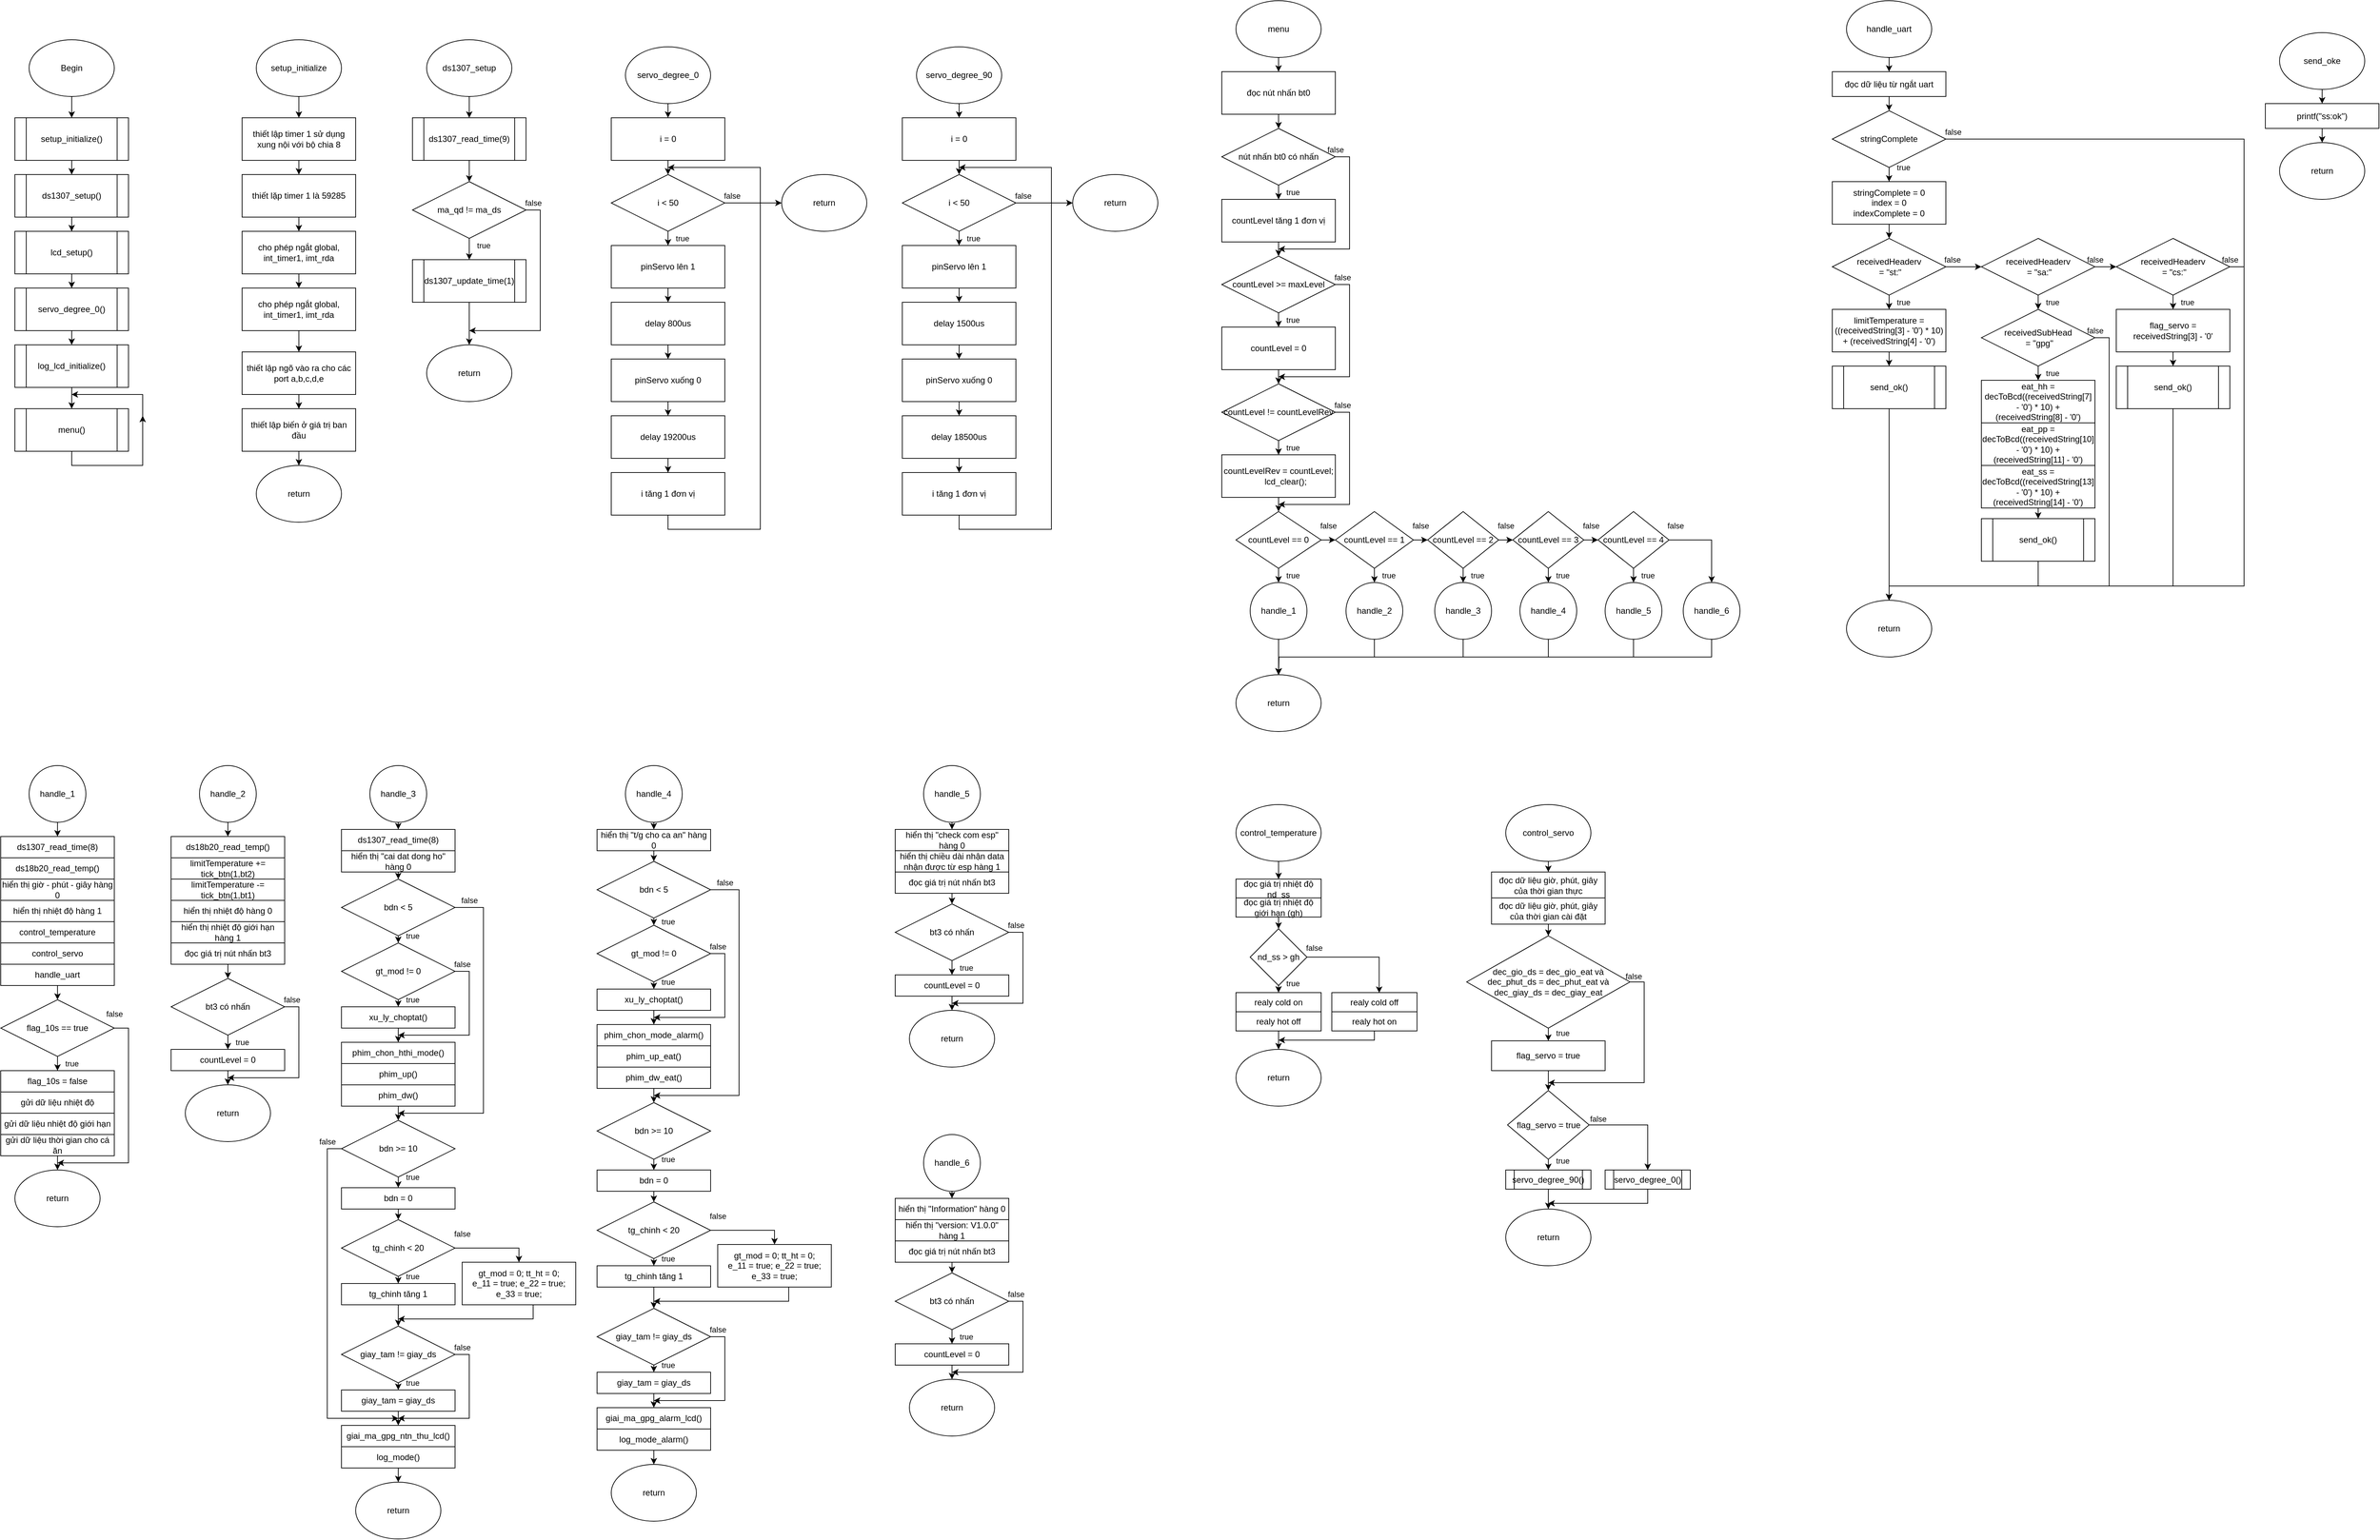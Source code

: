 <mxfile version="24.4.13" type="device" pages="3">
  <diagram name="pic16f877a" id="oLR9563rnP4X9BmEpaSB">
    <mxGraphModel dx="1024" dy="597" grid="1" gridSize="10" guides="1" tooltips="1" connect="1" arrows="1" fold="1" page="1" pageScale="1" pageWidth="850" pageHeight="1100" math="0" shadow="0">
      <root>
        <mxCell id="0" />
        <mxCell id="1" parent="0" />
        <mxCell id="Lxv0WGo_-21efcWylb7_-3" style="edgeStyle=orthogonalEdgeStyle;rounded=0;orthogonalLoop=1;jettySize=auto;html=1;exitX=0.5;exitY=1;exitDx=0;exitDy=0;entryX=0.5;entryY=0;entryDx=0;entryDy=0;" parent="1" source="Lxv0WGo_-21efcWylb7_-1" target="Lxv0WGo_-21efcWylb7_-4" edge="1">
          <mxGeometry relative="1" as="geometry">
            <mxPoint x="120" y="180.0" as="targetPoint" />
          </mxGeometry>
        </mxCell>
        <mxCell id="Lxv0WGo_-21efcWylb7_-1" value="Begin" style="ellipse;whiteSpace=wrap;html=1;" parent="1" vertex="1">
          <mxGeometry x="60" y="80" width="120" height="80" as="geometry" />
        </mxCell>
        <mxCell id="Lxv0WGo_-21efcWylb7_-12" style="edgeStyle=orthogonalEdgeStyle;rounded=0;orthogonalLoop=1;jettySize=auto;html=1;exitX=0.5;exitY=1;exitDx=0;exitDy=0;entryX=0.5;entryY=0;entryDx=0;entryDy=0;" parent="1" source="Lxv0WGo_-21efcWylb7_-4" target="Lxv0WGo_-21efcWylb7_-5" edge="1">
          <mxGeometry relative="1" as="geometry" />
        </mxCell>
        <mxCell id="Lxv0WGo_-21efcWylb7_-4" value="setup_initialize()" style="shape=process;whiteSpace=wrap;html=1;backgroundOutline=1;" parent="1" vertex="1">
          <mxGeometry x="40" y="190" width="160" height="60" as="geometry" />
        </mxCell>
        <mxCell id="Lxv0WGo_-21efcWylb7_-13" style="edgeStyle=orthogonalEdgeStyle;rounded=0;orthogonalLoop=1;jettySize=auto;html=1;exitX=0.5;exitY=1;exitDx=0;exitDy=0;" parent="1" source="Lxv0WGo_-21efcWylb7_-5" target="Lxv0WGo_-21efcWylb7_-6" edge="1">
          <mxGeometry relative="1" as="geometry" />
        </mxCell>
        <mxCell id="Lxv0WGo_-21efcWylb7_-5" value="ds1307_setup()" style="shape=process;whiteSpace=wrap;html=1;backgroundOutline=1;" parent="1" vertex="1">
          <mxGeometry x="40" y="270" width="160" height="60" as="geometry" />
        </mxCell>
        <mxCell id="Lxv0WGo_-21efcWylb7_-14" style="edgeStyle=orthogonalEdgeStyle;rounded=0;orthogonalLoop=1;jettySize=auto;html=1;exitX=0.5;exitY=1;exitDx=0;exitDy=0;entryX=0.5;entryY=0;entryDx=0;entryDy=0;" parent="1" source="Lxv0WGo_-21efcWylb7_-6" target="Lxv0WGo_-21efcWylb7_-8" edge="1">
          <mxGeometry relative="1" as="geometry" />
        </mxCell>
        <mxCell id="Lxv0WGo_-21efcWylb7_-6" value="lcd_setup()" style="shape=process;whiteSpace=wrap;html=1;backgroundOutline=1;" parent="1" vertex="1">
          <mxGeometry x="40" y="350" width="160" height="60" as="geometry" />
        </mxCell>
        <mxCell id="Lxv0WGo_-21efcWylb7_-15" style="edgeStyle=orthogonalEdgeStyle;rounded=0;orthogonalLoop=1;jettySize=auto;html=1;exitX=0.5;exitY=1;exitDx=0;exitDy=0;entryX=0.5;entryY=0;entryDx=0;entryDy=0;" parent="1" source="Lxv0WGo_-21efcWylb7_-8" target="Lxv0WGo_-21efcWylb7_-9" edge="1">
          <mxGeometry relative="1" as="geometry" />
        </mxCell>
        <mxCell id="Lxv0WGo_-21efcWylb7_-8" value="servo_degree_0()" style="shape=process;whiteSpace=wrap;html=1;backgroundOutline=1;" parent="1" vertex="1">
          <mxGeometry x="40" y="430" width="160" height="60" as="geometry" />
        </mxCell>
        <mxCell id="Lxv0WGo_-21efcWylb7_-16" style="edgeStyle=orthogonalEdgeStyle;rounded=0;orthogonalLoop=1;jettySize=auto;html=1;exitX=0.5;exitY=1;exitDx=0;exitDy=0;entryX=0.5;entryY=0;entryDx=0;entryDy=0;" parent="1" source="Lxv0WGo_-21efcWylb7_-9" target="Lxv0WGo_-21efcWylb7_-10" edge="1">
          <mxGeometry relative="1" as="geometry" />
        </mxCell>
        <mxCell id="Lxv0WGo_-21efcWylb7_-9" value="log_lcd_initialize()" style="shape=process;whiteSpace=wrap;html=1;backgroundOutline=1;" parent="1" vertex="1">
          <mxGeometry x="40" y="510" width="160" height="60" as="geometry" />
        </mxCell>
        <mxCell id="Lxv0WGo_-21efcWylb7_-17" style="edgeStyle=orthogonalEdgeStyle;rounded=0;orthogonalLoop=1;jettySize=auto;html=1;exitX=0.5;exitY=1;exitDx=0;exitDy=0;" parent="1" source="Lxv0WGo_-21efcWylb7_-10" edge="1">
          <mxGeometry relative="1" as="geometry">
            <mxPoint x="119.857" y="580" as="targetPoint" />
            <Array as="points">
              <mxPoint x="120" y="680" />
              <mxPoint x="220" y="680" />
              <mxPoint x="220" y="580" />
            </Array>
          </mxGeometry>
        </mxCell>
        <mxCell id="Lxv0WGo_-21efcWylb7_-10" value="menu()" style="shape=process;whiteSpace=wrap;html=1;backgroundOutline=1;" parent="1" vertex="1">
          <mxGeometry x="40" y="600" width="160" height="60" as="geometry" />
        </mxCell>
        <mxCell id="Lxv0WGo_-21efcWylb7_-18" value="" style="endArrow=classic;html=1;rounded=0;" parent="1" edge="1">
          <mxGeometry width="50" height="50" relative="1" as="geometry">
            <mxPoint x="220" y="670" as="sourcePoint" />
            <mxPoint x="220" y="610" as="targetPoint" />
          </mxGeometry>
        </mxCell>
        <mxCell id="iW3jKzaxRanSjthnRVsU-1" style="edgeStyle=orthogonalEdgeStyle;rounded=0;orthogonalLoop=1;jettySize=auto;html=1;exitX=0.5;exitY=1;exitDx=0;exitDy=0;entryX=0.5;entryY=0;entryDx=0;entryDy=0;" parent="1" source="xfbd_H2AtHyRguNXnhCK-1" target="xfbd_H2AtHyRguNXnhCK-2" edge="1">
          <mxGeometry relative="1" as="geometry" />
        </mxCell>
        <mxCell id="xfbd_H2AtHyRguNXnhCK-1" value="setup_initialize" style="ellipse;whiteSpace=wrap;html=1;" parent="1" vertex="1">
          <mxGeometry x="380" y="80" width="120" height="80" as="geometry" />
        </mxCell>
        <mxCell id="iW3jKzaxRanSjthnRVsU-2" style="edgeStyle=orthogonalEdgeStyle;rounded=0;orthogonalLoop=1;jettySize=auto;html=1;exitX=0.5;exitY=1;exitDx=0;exitDy=0;entryX=0.5;entryY=0;entryDx=0;entryDy=0;" parent="1" source="xfbd_H2AtHyRguNXnhCK-2" target="xfbd_H2AtHyRguNXnhCK-3" edge="1">
          <mxGeometry relative="1" as="geometry" />
        </mxCell>
        <mxCell id="xfbd_H2AtHyRguNXnhCK-2" value="thiết lập timer 1 sử dụng xung nội với bộ chia 8" style="rounded=0;whiteSpace=wrap;html=1;" parent="1" vertex="1">
          <mxGeometry x="360" y="190" width="160" height="60" as="geometry" />
        </mxCell>
        <mxCell id="iW3jKzaxRanSjthnRVsU-3" style="edgeStyle=orthogonalEdgeStyle;rounded=0;orthogonalLoop=1;jettySize=auto;html=1;exitX=0.5;exitY=1;exitDx=0;exitDy=0;entryX=0.5;entryY=0;entryDx=0;entryDy=0;" parent="1" source="xfbd_H2AtHyRguNXnhCK-3" target="xfbd_H2AtHyRguNXnhCK-4" edge="1">
          <mxGeometry relative="1" as="geometry" />
        </mxCell>
        <mxCell id="xfbd_H2AtHyRguNXnhCK-3" value="thiết lặp timer 1 là 59285" style="rounded=0;whiteSpace=wrap;html=1;" parent="1" vertex="1">
          <mxGeometry x="360" y="270" width="160" height="60" as="geometry" />
        </mxCell>
        <mxCell id="iW3jKzaxRanSjthnRVsU-4" style="edgeStyle=orthogonalEdgeStyle;rounded=0;orthogonalLoop=1;jettySize=auto;html=1;exitX=0.5;exitY=1;exitDx=0;exitDy=0;entryX=0.5;entryY=0;entryDx=0;entryDy=0;" parent="1" source="xfbd_H2AtHyRguNXnhCK-4" target="xfbd_H2AtHyRguNXnhCK-5" edge="1">
          <mxGeometry relative="1" as="geometry" />
        </mxCell>
        <mxCell id="xfbd_H2AtHyRguNXnhCK-4" value="cho phép ngắt global, int_timer1, imt_rda" style="rounded=0;whiteSpace=wrap;html=1;" parent="1" vertex="1">
          <mxGeometry x="360" y="350" width="160" height="60" as="geometry" />
        </mxCell>
        <mxCell id="iW3jKzaxRanSjthnRVsU-7" style="edgeStyle=orthogonalEdgeStyle;rounded=0;orthogonalLoop=1;jettySize=auto;html=1;entryX=0.5;entryY=0;entryDx=0;entryDy=0;" parent="1" source="xfbd_H2AtHyRguNXnhCK-5" target="iW3jKzaxRanSjthnRVsU-5" edge="1">
          <mxGeometry relative="1" as="geometry" />
        </mxCell>
        <mxCell id="xfbd_H2AtHyRguNXnhCK-5" value="cho phép ngắt global, int_timer1, imt_rda" style="rounded=0;whiteSpace=wrap;html=1;" parent="1" vertex="1">
          <mxGeometry x="360" y="430" width="160" height="60" as="geometry" />
        </mxCell>
        <mxCell id="iW3jKzaxRanSjthnRVsU-8" style="edgeStyle=orthogonalEdgeStyle;rounded=0;orthogonalLoop=1;jettySize=auto;html=1;exitX=0.5;exitY=1;exitDx=0;exitDy=0;entryX=0.5;entryY=0;entryDx=0;entryDy=0;" parent="1" source="iW3jKzaxRanSjthnRVsU-5" target="iW3jKzaxRanSjthnRVsU-6" edge="1">
          <mxGeometry relative="1" as="geometry" />
        </mxCell>
        <mxCell id="iW3jKzaxRanSjthnRVsU-5" value="thiết lập ngõ vào ra cho các port a,b,c,d,e" style="rounded=0;whiteSpace=wrap;html=1;" parent="1" vertex="1">
          <mxGeometry x="360" y="520" width="160" height="60" as="geometry" />
        </mxCell>
        <mxCell id="iW3jKzaxRanSjthnRVsU-10" style="edgeStyle=orthogonalEdgeStyle;rounded=0;orthogonalLoop=1;jettySize=auto;html=1;exitX=0.5;exitY=1;exitDx=0;exitDy=0;" parent="1" source="iW3jKzaxRanSjthnRVsU-6" target="iW3jKzaxRanSjthnRVsU-9" edge="1">
          <mxGeometry relative="1" as="geometry" />
        </mxCell>
        <mxCell id="iW3jKzaxRanSjthnRVsU-6" value="thiết lập biến ở giá trị ban đầu" style="rounded=0;whiteSpace=wrap;html=1;" parent="1" vertex="1">
          <mxGeometry x="360" y="600" width="160" height="60" as="geometry" />
        </mxCell>
        <mxCell id="iW3jKzaxRanSjthnRVsU-9" value="return" style="ellipse;whiteSpace=wrap;html=1;" parent="1" vertex="1">
          <mxGeometry x="380" y="680" width="120" height="80" as="geometry" />
        </mxCell>
        <mxCell id="iW3jKzaxRanSjthnRVsU-13" style="edgeStyle=orthogonalEdgeStyle;rounded=0;orthogonalLoop=1;jettySize=auto;html=1;exitX=0.5;exitY=1;exitDx=0;exitDy=0;entryX=0.5;entryY=0;entryDx=0;entryDy=0;" parent="1" source="iW3jKzaxRanSjthnRVsU-11" edge="1">
          <mxGeometry relative="1" as="geometry">
            <mxPoint x="680" y="190" as="targetPoint" />
          </mxGeometry>
        </mxCell>
        <mxCell id="iW3jKzaxRanSjthnRVsU-11" value="ds1307_setup" style="ellipse;whiteSpace=wrap;html=1;" parent="1" vertex="1">
          <mxGeometry x="620" y="80" width="120" height="80" as="geometry" />
        </mxCell>
        <mxCell id="iW3jKzaxRanSjthnRVsU-17" style="edgeStyle=orthogonalEdgeStyle;rounded=0;orthogonalLoop=1;jettySize=auto;html=1;exitX=0.5;exitY=1;exitDx=0;exitDy=0;entryX=0.5;entryY=0;entryDx=0;entryDy=0;" parent="1" source="iW3jKzaxRanSjthnRVsU-14" target="iW3jKzaxRanSjthnRVsU-15" edge="1">
          <mxGeometry relative="1" as="geometry" />
        </mxCell>
        <mxCell id="iW3jKzaxRanSjthnRVsU-14" value="ds1307_read_time(9)" style="shape=process;whiteSpace=wrap;html=1;backgroundOutline=1;" parent="1" vertex="1">
          <mxGeometry x="600" y="190" width="160" height="60" as="geometry" />
        </mxCell>
        <mxCell id="iW3jKzaxRanSjthnRVsU-18" value="true" style="edgeStyle=orthogonalEdgeStyle;rounded=0;orthogonalLoop=1;jettySize=auto;html=1;exitX=0.5;exitY=1;exitDx=0;exitDy=0;entryX=0.5;entryY=0;entryDx=0;entryDy=0;" parent="1" source="iW3jKzaxRanSjthnRVsU-15" target="iW3jKzaxRanSjthnRVsU-16" edge="1">
          <mxGeometry x="-0.333" y="20" relative="1" as="geometry">
            <mxPoint as="offset" />
          </mxGeometry>
        </mxCell>
        <mxCell id="iW3jKzaxRanSjthnRVsU-22" value="false" style="edgeStyle=orthogonalEdgeStyle;rounded=0;orthogonalLoop=1;jettySize=auto;html=1;exitX=1;exitY=0.5;exitDx=0;exitDy=0;" parent="1" source="iW3jKzaxRanSjthnRVsU-15" edge="1">
          <mxGeometry x="-0.931" y="10" relative="1" as="geometry">
            <mxPoint x="680" y="490" as="targetPoint" />
            <Array as="points">
              <mxPoint x="780" y="320" />
              <mxPoint x="780" y="490" />
            </Array>
            <mxPoint as="offset" />
          </mxGeometry>
        </mxCell>
        <mxCell id="iW3jKzaxRanSjthnRVsU-15" value="ma_qd != ma_ds" style="rhombus;whiteSpace=wrap;html=1;" parent="1" vertex="1">
          <mxGeometry x="600" y="280" width="160" height="80" as="geometry" />
        </mxCell>
        <mxCell id="iW3jKzaxRanSjthnRVsU-20" style="edgeStyle=orthogonalEdgeStyle;rounded=0;orthogonalLoop=1;jettySize=auto;html=1;exitX=0.5;exitY=1;exitDx=0;exitDy=0;entryX=0.5;entryY=0;entryDx=0;entryDy=0;" parent="1" source="iW3jKzaxRanSjthnRVsU-16" target="iW3jKzaxRanSjthnRVsU-19" edge="1">
          <mxGeometry relative="1" as="geometry" />
        </mxCell>
        <mxCell id="iW3jKzaxRanSjthnRVsU-16" value="ds1307_update_time(1)" style="shape=process;whiteSpace=wrap;html=1;backgroundOutline=1;" parent="1" vertex="1">
          <mxGeometry x="600" y="390" width="160" height="60" as="geometry" />
        </mxCell>
        <mxCell id="iW3jKzaxRanSjthnRVsU-19" value="return" style="ellipse;whiteSpace=wrap;html=1;" parent="1" vertex="1">
          <mxGeometry x="620" y="510" width="120" height="80" as="geometry" />
        </mxCell>
        <mxCell id="vh0Uem8M2iCdFyAR3N8o-13" style="edgeStyle=orthogonalEdgeStyle;rounded=0;orthogonalLoop=1;jettySize=auto;html=1;exitX=0.5;exitY=1;exitDx=0;exitDy=0;entryX=0.5;entryY=0;entryDx=0;entryDy=0;" edge="1" parent="1" source="vh0Uem8M2iCdFyAR3N8o-4" target="vh0Uem8M2iCdFyAR3N8o-6">
          <mxGeometry relative="1" as="geometry" />
        </mxCell>
        <mxCell id="vh0Uem8M2iCdFyAR3N8o-4" value="servo_degree_0" style="ellipse;whiteSpace=wrap;html=1;" vertex="1" parent="1">
          <mxGeometry x="900" y="90" width="120" height="80" as="geometry" />
        </mxCell>
        <mxCell id="vh0Uem8M2iCdFyAR3N8o-14" style="edgeStyle=orthogonalEdgeStyle;rounded=0;orthogonalLoop=1;jettySize=auto;html=1;exitX=0.5;exitY=1;exitDx=0;exitDy=0;entryX=0.5;entryY=0;entryDx=0;entryDy=0;" edge="1" parent="1" source="vh0Uem8M2iCdFyAR3N8o-6" target="vh0Uem8M2iCdFyAR3N8o-7">
          <mxGeometry relative="1" as="geometry" />
        </mxCell>
        <mxCell id="vh0Uem8M2iCdFyAR3N8o-6" value="i = 0" style="rounded=0;whiteSpace=wrap;html=1;" vertex="1" parent="1">
          <mxGeometry x="880" y="190" width="160" height="60" as="geometry" />
        </mxCell>
        <mxCell id="vh0Uem8M2iCdFyAR3N8o-15" value="true" style="edgeStyle=orthogonalEdgeStyle;rounded=0;orthogonalLoop=1;jettySize=auto;html=1;exitX=0.5;exitY=1;exitDx=0;exitDy=0;" edge="1" parent="1" source="vh0Uem8M2iCdFyAR3N8o-7" target="vh0Uem8M2iCdFyAR3N8o-9">
          <mxGeometry x="-0.668" y="20" relative="1" as="geometry">
            <mxPoint as="offset" />
          </mxGeometry>
        </mxCell>
        <mxCell id="vh0Uem8M2iCdFyAR3N8o-23" value="false" style="edgeStyle=orthogonalEdgeStyle;rounded=0;orthogonalLoop=1;jettySize=auto;html=1;exitX=1;exitY=0.5;exitDx=0;exitDy=0;entryX=0;entryY=0.5;entryDx=0;entryDy=0;" edge="1" parent="1" source="vh0Uem8M2iCdFyAR3N8o-7" target="vh0Uem8M2iCdFyAR3N8o-22">
          <mxGeometry x="-0.75" y="10" relative="1" as="geometry">
            <mxPoint as="offset" />
          </mxGeometry>
        </mxCell>
        <mxCell id="vh0Uem8M2iCdFyAR3N8o-7" value="i &amp;lt; 50" style="rhombus;whiteSpace=wrap;html=1;" vertex="1" parent="1">
          <mxGeometry x="880" y="270" width="160" height="80" as="geometry" />
        </mxCell>
        <mxCell id="vh0Uem8M2iCdFyAR3N8o-16" style="edgeStyle=orthogonalEdgeStyle;rounded=0;orthogonalLoop=1;jettySize=auto;html=1;exitX=0.5;exitY=1;exitDx=0;exitDy=0;entryX=0.5;entryY=0;entryDx=0;entryDy=0;" edge="1" parent="1" source="vh0Uem8M2iCdFyAR3N8o-9" target="vh0Uem8M2iCdFyAR3N8o-10">
          <mxGeometry relative="1" as="geometry" />
        </mxCell>
        <mxCell id="vh0Uem8M2iCdFyAR3N8o-9" value="pinServo lên 1" style="rounded=0;whiteSpace=wrap;html=1;" vertex="1" parent="1">
          <mxGeometry x="880" y="370" width="160" height="60" as="geometry" />
        </mxCell>
        <mxCell id="vh0Uem8M2iCdFyAR3N8o-17" style="edgeStyle=orthogonalEdgeStyle;rounded=0;orthogonalLoop=1;jettySize=auto;html=1;exitX=0.5;exitY=1;exitDx=0;exitDy=0;entryX=0.5;entryY=0;entryDx=0;entryDy=0;" edge="1" parent="1" source="vh0Uem8M2iCdFyAR3N8o-10" target="vh0Uem8M2iCdFyAR3N8o-11">
          <mxGeometry relative="1" as="geometry" />
        </mxCell>
        <mxCell id="vh0Uem8M2iCdFyAR3N8o-10" value="delay 800us" style="rounded=0;whiteSpace=wrap;html=1;" vertex="1" parent="1">
          <mxGeometry x="880" y="450" width="160" height="60" as="geometry" />
        </mxCell>
        <mxCell id="vh0Uem8M2iCdFyAR3N8o-18" style="edgeStyle=orthogonalEdgeStyle;rounded=0;orthogonalLoop=1;jettySize=auto;html=1;exitX=0.5;exitY=1;exitDx=0;exitDy=0;entryX=0.5;entryY=0;entryDx=0;entryDy=0;" edge="1" parent="1" source="vh0Uem8M2iCdFyAR3N8o-11" target="vh0Uem8M2iCdFyAR3N8o-12">
          <mxGeometry relative="1" as="geometry" />
        </mxCell>
        <mxCell id="vh0Uem8M2iCdFyAR3N8o-11" value="pinServo xuống 0" style="rounded=0;whiteSpace=wrap;html=1;" vertex="1" parent="1">
          <mxGeometry x="880" y="530" width="160" height="60" as="geometry" />
        </mxCell>
        <mxCell id="vh0Uem8M2iCdFyAR3N8o-20" style="edgeStyle=orthogonalEdgeStyle;rounded=0;orthogonalLoop=1;jettySize=auto;html=1;exitX=0.5;exitY=1;exitDx=0;exitDy=0;" edge="1" parent="1" source="vh0Uem8M2iCdFyAR3N8o-12" target="vh0Uem8M2iCdFyAR3N8o-19">
          <mxGeometry relative="1" as="geometry" />
        </mxCell>
        <mxCell id="vh0Uem8M2iCdFyAR3N8o-12" value="delay 19200us" style="rounded=0;whiteSpace=wrap;html=1;" vertex="1" parent="1">
          <mxGeometry x="880" y="610" width="160" height="60" as="geometry" />
        </mxCell>
        <mxCell id="vh0Uem8M2iCdFyAR3N8o-21" style="edgeStyle=orthogonalEdgeStyle;rounded=0;orthogonalLoop=1;jettySize=auto;html=1;exitX=0.5;exitY=1;exitDx=0;exitDy=0;" edge="1" parent="1" source="vh0Uem8M2iCdFyAR3N8o-19">
          <mxGeometry relative="1" as="geometry">
            <mxPoint x="959.966" y="260.0" as="targetPoint" />
            <Array as="points">
              <mxPoint x="960" y="770" />
              <mxPoint x="1090" y="770" />
              <mxPoint x="1090" y="260" />
            </Array>
          </mxGeometry>
        </mxCell>
        <mxCell id="vh0Uem8M2iCdFyAR3N8o-19" value="i tăng 1 đơn vị" style="rounded=0;whiteSpace=wrap;html=1;" vertex="1" parent="1">
          <mxGeometry x="880" y="690" width="160" height="60" as="geometry" />
        </mxCell>
        <mxCell id="vh0Uem8M2iCdFyAR3N8o-22" value="return" style="ellipse;whiteSpace=wrap;html=1;" vertex="1" parent="1">
          <mxGeometry x="1120" y="270" width="120" height="80" as="geometry" />
        </mxCell>
        <mxCell id="vh0Uem8M2iCdFyAR3N8o-24" style="edgeStyle=orthogonalEdgeStyle;rounded=0;orthogonalLoop=1;jettySize=auto;html=1;exitX=0.5;exitY=1;exitDx=0;exitDy=0;entryX=0.5;entryY=0;entryDx=0;entryDy=0;" edge="1" parent="1" source="vh0Uem8M2iCdFyAR3N8o-25" target="vh0Uem8M2iCdFyAR3N8o-27">
          <mxGeometry relative="1" as="geometry" />
        </mxCell>
        <mxCell id="vh0Uem8M2iCdFyAR3N8o-25" value="servo_degree_90" style="ellipse;whiteSpace=wrap;html=1;" vertex="1" parent="1">
          <mxGeometry x="1310" y="90" width="120" height="80" as="geometry" />
        </mxCell>
        <mxCell id="vh0Uem8M2iCdFyAR3N8o-26" style="edgeStyle=orthogonalEdgeStyle;rounded=0;orthogonalLoop=1;jettySize=auto;html=1;exitX=0.5;exitY=1;exitDx=0;exitDy=0;entryX=0.5;entryY=0;entryDx=0;entryDy=0;" edge="1" parent="1" source="vh0Uem8M2iCdFyAR3N8o-27" target="vh0Uem8M2iCdFyAR3N8o-30">
          <mxGeometry relative="1" as="geometry" />
        </mxCell>
        <mxCell id="vh0Uem8M2iCdFyAR3N8o-27" value="i = 0" style="rounded=0;whiteSpace=wrap;html=1;" vertex="1" parent="1">
          <mxGeometry x="1290" y="190" width="160" height="60" as="geometry" />
        </mxCell>
        <mxCell id="vh0Uem8M2iCdFyAR3N8o-28" value="true" style="edgeStyle=orthogonalEdgeStyle;rounded=0;orthogonalLoop=1;jettySize=auto;html=1;exitX=0.5;exitY=1;exitDx=0;exitDy=0;" edge="1" parent="1" source="vh0Uem8M2iCdFyAR3N8o-30" target="vh0Uem8M2iCdFyAR3N8o-32">
          <mxGeometry x="-0.668" y="20" relative="1" as="geometry">
            <mxPoint as="offset" />
          </mxGeometry>
        </mxCell>
        <mxCell id="vh0Uem8M2iCdFyAR3N8o-29" value="false" style="edgeStyle=orthogonalEdgeStyle;rounded=0;orthogonalLoop=1;jettySize=auto;html=1;exitX=1;exitY=0.5;exitDx=0;exitDy=0;entryX=0;entryY=0.5;entryDx=0;entryDy=0;" edge="1" parent="1" source="vh0Uem8M2iCdFyAR3N8o-30" target="vh0Uem8M2iCdFyAR3N8o-41">
          <mxGeometry x="-0.75" y="10" relative="1" as="geometry">
            <mxPoint as="offset" />
          </mxGeometry>
        </mxCell>
        <mxCell id="vh0Uem8M2iCdFyAR3N8o-30" value="i &amp;lt; 50" style="rhombus;whiteSpace=wrap;html=1;" vertex="1" parent="1">
          <mxGeometry x="1290" y="270" width="160" height="80" as="geometry" />
        </mxCell>
        <mxCell id="vh0Uem8M2iCdFyAR3N8o-31" style="edgeStyle=orthogonalEdgeStyle;rounded=0;orthogonalLoop=1;jettySize=auto;html=1;exitX=0.5;exitY=1;exitDx=0;exitDy=0;entryX=0.5;entryY=0;entryDx=0;entryDy=0;" edge="1" parent="1" source="vh0Uem8M2iCdFyAR3N8o-32" target="vh0Uem8M2iCdFyAR3N8o-34">
          <mxGeometry relative="1" as="geometry" />
        </mxCell>
        <mxCell id="vh0Uem8M2iCdFyAR3N8o-32" value="pinServo lên 1" style="rounded=0;whiteSpace=wrap;html=1;" vertex="1" parent="1">
          <mxGeometry x="1290" y="370" width="160" height="60" as="geometry" />
        </mxCell>
        <mxCell id="vh0Uem8M2iCdFyAR3N8o-33" style="edgeStyle=orthogonalEdgeStyle;rounded=0;orthogonalLoop=1;jettySize=auto;html=1;exitX=0.5;exitY=1;exitDx=0;exitDy=0;entryX=0.5;entryY=0;entryDx=0;entryDy=0;" edge="1" parent="1" source="vh0Uem8M2iCdFyAR3N8o-34" target="vh0Uem8M2iCdFyAR3N8o-36">
          <mxGeometry relative="1" as="geometry" />
        </mxCell>
        <mxCell id="vh0Uem8M2iCdFyAR3N8o-34" value="delay 1500us" style="rounded=0;whiteSpace=wrap;html=1;" vertex="1" parent="1">
          <mxGeometry x="1290" y="450" width="160" height="60" as="geometry" />
        </mxCell>
        <mxCell id="vh0Uem8M2iCdFyAR3N8o-35" style="edgeStyle=orthogonalEdgeStyle;rounded=0;orthogonalLoop=1;jettySize=auto;html=1;exitX=0.5;exitY=1;exitDx=0;exitDy=0;entryX=0.5;entryY=0;entryDx=0;entryDy=0;" edge="1" parent="1" source="vh0Uem8M2iCdFyAR3N8o-36" target="vh0Uem8M2iCdFyAR3N8o-38">
          <mxGeometry relative="1" as="geometry" />
        </mxCell>
        <mxCell id="vh0Uem8M2iCdFyAR3N8o-36" value="pinServo xuống 0" style="rounded=0;whiteSpace=wrap;html=1;" vertex="1" parent="1">
          <mxGeometry x="1290" y="530" width="160" height="60" as="geometry" />
        </mxCell>
        <mxCell id="vh0Uem8M2iCdFyAR3N8o-37" style="edgeStyle=orthogonalEdgeStyle;rounded=0;orthogonalLoop=1;jettySize=auto;html=1;exitX=0.5;exitY=1;exitDx=0;exitDy=0;" edge="1" parent="1" source="vh0Uem8M2iCdFyAR3N8o-38" target="vh0Uem8M2iCdFyAR3N8o-40">
          <mxGeometry relative="1" as="geometry" />
        </mxCell>
        <mxCell id="vh0Uem8M2iCdFyAR3N8o-38" value="delay 18500us" style="rounded=0;whiteSpace=wrap;html=1;" vertex="1" parent="1">
          <mxGeometry x="1290" y="610" width="160" height="60" as="geometry" />
        </mxCell>
        <mxCell id="vh0Uem8M2iCdFyAR3N8o-39" style="edgeStyle=orthogonalEdgeStyle;rounded=0;orthogonalLoop=1;jettySize=auto;html=1;exitX=0.5;exitY=1;exitDx=0;exitDy=0;" edge="1" parent="1" source="vh0Uem8M2iCdFyAR3N8o-40">
          <mxGeometry relative="1" as="geometry">
            <mxPoint x="1369.966" y="260.0" as="targetPoint" />
            <Array as="points">
              <mxPoint x="1370" y="770" />
              <mxPoint x="1500" y="770" />
              <mxPoint x="1500" y="260" />
            </Array>
          </mxGeometry>
        </mxCell>
        <mxCell id="vh0Uem8M2iCdFyAR3N8o-40" value="i tăng 1 đơn vị" style="rounded=0;whiteSpace=wrap;html=1;" vertex="1" parent="1">
          <mxGeometry x="1290" y="690" width="160" height="60" as="geometry" />
        </mxCell>
        <mxCell id="vh0Uem8M2iCdFyAR3N8o-41" value="return" style="ellipse;whiteSpace=wrap;html=1;" vertex="1" parent="1">
          <mxGeometry x="1530" y="270" width="120" height="80" as="geometry" />
        </mxCell>
        <mxCell id="vh0Uem8M2iCdFyAR3N8o-46" style="edgeStyle=orthogonalEdgeStyle;rounded=0;orthogonalLoop=1;jettySize=auto;html=1;exitX=0.5;exitY=1;exitDx=0;exitDy=0;entryX=0.5;entryY=0;entryDx=0;entryDy=0;" edge="1" parent="1" source="vh0Uem8M2iCdFyAR3N8o-42" target="vh0Uem8M2iCdFyAR3N8o-43">
          <mxGeometry relative="1" as="geometry" />
        </mxCell>
        <mxCell id="vh0Uem8M2iCdFyAR3N8o-42" value="menu" style="ellipse;whiteSpace=wrap;html=1;" vertex="1" parent="1">
          <mxGeometry x="1760" y="25" width="120" height="80" as="geometry" />
        </mxCell>
        <mxCell id="vh0Uem8M2iCdFyAR3N8o-48" style="edgeStyle=orthogonalEdgeStyle;rounded=0;orthogonalLoop=1;jettySize=auto;html=1;exitX=0.5;exitY=1;exitDx=0;exitDy=0;entryX=0.5;entryY=0;entryDx=0;entryDy=0;" edge="1" parent="1" source="vh0Uem8M2iCdFyAR3N8o-43" target="vh0Uem8M2iCdFyAR3N8o-44">
          <mxGeometry relative="1" as="geometry" />
        </mxCell>
        <mxCell id="vh0Uem8M2iCdFyAR3N8o-43" value="đọc nút nhấn bt0" style="rounded=0;whiteSpace=wrap;html=1;" vertex="1" parent="1">
          <mxGeometry x="1740" y="125" width="160" height="60" as="geometry" />
        </mxCell>
        <mxCell id="vh0Uem8M2iCdFyAR3N8o-49" value="true" style="edgeStyle=orthogonalEdgeStyle;rounded=0;orthogonalLoop=1;jettySize=auto;html=1;exitX=0.5;exitY=1;exitDx=0;exitDy=0;entryX=0.5;entryY=0;entryDx=0;entryDy=0;" edge="1" parent="1" source="vh0Uem8M2iCdFyAR3N8o-44" target="vh0Uem8M2iCdFyAR3N8o-45">
          <mxGeometry y="20" relative="1" as="geometry">
            <mxPoint as="offset" />
          </mxGeometry>
        </mxCell>
        <mxCell id="vh0Uem8M2iCdFyAR3N8o-52" value="false" style="edgeStyle=orthogonalEdgeStyle;rounded=0;orthogonalLoop=1;jettySize=auto;html=1;exitX=1;exitY=0.5;exitDx=0;exitDy=0;" edge="1" parent="1" source="vh0Uem8M2iCdFyAR3N8o-44">
          <mxGeometry x="-1" y="10" relative="1" as="geometry">
            <mxPoint x="1820" y="375" as="targetPoint" />
            <Array as="points">
              <mxPoint x="1920" y="245" />
              <mxPoint x="1920" y="375" />
            </Array>
            <mxPoint as="offset" />
          </mxGeometry>
        </mxCell>
        <mxCell id="vh0Uem8M2iCdFyAR3N8o-44" value="nút nhấn bt0 có nhấn" style="rhombus;whiteSpace=wrap;html=1;" vertex="1" parent="1">
          <mxGeometry x="1740" y="205" width="160" height="80" as="geometry" />
        </mxCell>
        <mxCell id="vh0Uem8M2iCdFyAR3N8o-51" style="edgeStyle=orthogonalEdgeStyle;rounded=0;orthogonalLoop=1;jettySize=auto;html=1;exitX=0.5;exitY=1;exitDx=0;exitDy=0;entryX=0.5;entryY=0;entryDx=0;entryDy=0;" edge="1" parent="1" source="vh0Uem8M2iCdFyAR3N8o-45" target="vh0Uem8M2iCdFyAR3N8o-50">
          <mxGeometry relative="1" as="geometry" />
        </mxCell>
        <mxCell id="vh0Uem8M2iCdFyAR3N8o-45" value="countLevel tăng 1 đơn vị" style="rounded=0;whiteSpace=wrap;html=1;" vertex="1" parent="1">
          <mxGeometry x="1740" y="305" width="160" height="60" as="geometry" />
        </mxCell>
        <mxCell id="vh0Uem8M2iCdFyAR3N8o-54" value="true" style="edgeStyle=orthogonalEdgeStyle;rounded=0;orthogonalLoop=1;jettySize=auto;html=1;exitX=0.5;exitY=1;exitDx=0;exitDy=0;entryX=0.5;entryY=0;entryDx=0;entryDy=0;" edge="1" parent="1" source="vh0Uem8M2iCdFyAR3N8o-50" target="vh0Uem8M2iCdFyAR3N8o-53">
          <mxGeometry y="20" relative="1" as="geometry">
            <mxPoint as="offset" />
          </mxGeometry>
        </mxCell>
        <mxCell id="vh0Uem8M2iCdFyAR3N8o-57" value="false" style="edgeStyle=orthogonalEdgeStyle;rounded=0;orthogonalLoop=1;jettySize=auto;html=1;exitX=1;exitY=0.5;exitDx=0;exitDy=0;" edge="1" parent="1" source="vh0Uem8M2iCdFyAR3N8o-50">
          <mxGeometry x="-0.92" y="10" relative="1" as="geometry">
            <mxPoint x="1820" y="555" as="targetPoint" />
            <Array as="points">
              <mxPoint x="1920" y="425" />
              <mxPoint x="1920" y="555" />
            </Array>
            <mxPoint as="offset" />
          </mxGeometry>
        </mxCell>
        <mxCell id="vh0Uem8M2iCdFyAR3N8o-50" value="countLevel &amp;gt;= maxLevel" style="rhombus;whiteSpace=wrap;html=1;" vertex="1" parent="1">
          <mxGeometry x="1740" y="385" width="160" height="80" as="geometry" />
        </mxCell>
        <mxCell id="vh0Uem8M2iCdFyAR3N8o-56" style="edgeStyle=orthogonalEdgeStyle;rounded=0;orthogonalLoop=1;jettySize=auto;html=1;exitX=0.5;exitY=1;exitDx=0;exitDy=0;entryX=0.5;entryY=0;entryDx=0;entryDy=0;" edge="1" parent="1" source="vh0Uem8M2iCdFyAR3N8o-53" target="vh0Uem8M2iCdFyAR3N8o-55">
          <mxGeometry relative="1" as="geometry" />
        </mxCell>
        <mxCell id="vh0Uem8M2iCdFyAR3N8o-53" value="countLevel = 0" style="rounded=0;whiteSpace=wrap;html=1;" vertex="1" parent="1">
          <mxGeometry x="1740" y="485" width="160" height="60" as="geometry" />
        </mxCell>
        <mxCell id="vh0Uem8M2iCdFyAR3N8o-60" value="true" style="edgeStyle=orthogonalEdgeStyle;rounded=0;orthogonalLoop=1;jettySize=auto;html=1;exitX=0.5;exitY=1;exitDx=0;exitDy=0;entryX=0.5;entryY=0;entryDx=0;entryDy=0;" edge="1" parent="1" source="vh0Uem8M2iCdFyAR3N8o-55" target="vh0Uem8M2iCdFyAR3N8o-58">
          <mxGeometry y="20" relative="1" as="geometry">
            <mxPoint as="offset" />
          </mxGeometry>
        </mxCell>
        <mxCell id="vh0Uem8M2iCdFyAR3N8o-63" value="false" style="edgeStyle=orthogonalEdgeStyle;rounded=0;orthogonalLoop=1;jettySize=auto;html=1;exitX=1;exitY=0.5;exitDx=0;exitDy=0;" edge="1" parent="1" source="vh0Uem8M2iCdFyAR3N8o-55">
          <mxGeometry x="-0.92" y="10" relative="1" as="geometry">
            <mxPoint x="1820" y="735" as="targetPoint" />
            <Array as="points">
              <mxPoint x="1920" y="605" />
              <mxPoint x="1920" y="735" />
            </Array>
            <mxPoint as="offset" />
          </mxGeometry>
        </mxCell>
        <mxCell id="vh0Uem8M2iCdFyAR3N8o-55" value="countLevel != countLevelRev" style="rhombus;whiteSpace=wrap;html=1;" vertex="1" parent="1">
          <mxGeometry x="1740" y="565" width="160" height="80" as="geometry" />
        </mxCell>
        <mxCell id="vh0Uem8M2iCdFyAR3N8o-62" style="edgeStyle=orthogonalEdgeStyle;rounded=0;orthogonalLoop=1;jettySize=auto;html=1;exitX=0.5;exitY=1;exitDx=0;exitDy=0;entryX=0.5;entryY=0;entryDx=0;entryDy=0;" edge="1" parent="1" source="vh0Uem8M2iCdFyAR3N8o-58" target="vh0Uem8M2iCdFyAR3N8o-61">
          <mxGeometry relative="1" as="geometry" />
        </mxCell>
        <mxCell id="vh0Uem8M2iCdFyAR3N8o-58" value="&lt;div&gt;countLevelRev = countLevel;&lt;/div&gt;&lt;div&gt;&amp;nbsp; &amp;nbsp; &amp;nbsp; lcd_clear();&lt;/div&gt;" style="rounded=0;whiteSpace=wrap;html=1;" vertex="1" parent="1">
          <mxGeometry x="1740" y="665" width="160" height="60" as="geometry" />
        </mxCell>
        <mxCell id="vh0Uem8M2iCdFyAR3N8o-73" value="true" style="edgeStyle=orthogonalEdgeStyle;rounded=0;orthogonalLoop=1;jettySize=auto;html=1;exitX=0.5;exitY=1;exitDx=0;exitDy=0;entryX=0.5;entryY=0;entryDx=0;entryDy=0;" edge="1" parent="1" source="vh0Uem8M2iCdFyAR3N8o-61" target="vh0Uem8M2iCdFyAR3N8o-72">
          <mxGeometry y="20" relative="1" as="geometry">
            <mxPoint as="offset" />
          </mxGeometry>
        </mxCell>
        <mxCell id="vh0Uem8M2iCdFyAR3N8o-86" value="false" style="edgeStyle=orthogonalEdgeStyle;rounded=0;orthogonalLoop=1;jettySize=auto;html=1;exitX=1;exitY=0.5;exitDx=0;exitDy=0;entryX=0;entryY=0.5;entryDx=0;entryDy=0;" edge="1" parent="1" source="vh0Uem8M2iCdFyAR3N8o-61" target="vh0Uem8M2iCdFyAR3N8o-75">
          <mxGeometry y="20" relative="1" as="geometry">
            <mxPoint as="offset" />
          </mxGeometry>
        </mxCell>
        <mxCell id="vh0Uem8M2iCdFyAR3N8o-61" value="countLevel == 0" style="rhombus;whiteSpace=wrap;html=1;" vertex="1" parent="1">
          <mxGeometry x="1760" y="745" width="120" height="80" as="geometry" />
        </mxCell>
        <mxCell id="vh0Uem8M2iCdFyAR3N8o-64" value="ds1307_read_time(8)" style="rounded=0;whiteSpace=wrap;html=1;" vertex="1" parent="1">
          <mxGeometry x="20" y="1203" width="160" height="30" as="geometry" />
        </mxCell>
        <mxCell id="vh0Uem8M2iCdFyAR3N8o-66" value="ds18b20_read_temp()" style="rounded=0;whiteSpace=wrap;html=1;" vertex="1" parent="1">
          <mxGeometry x="20" y="1233" width="160" height="30" as="geometry" />
        </mxCell>
        <mxCell id="vh0Uem8M2iCdFyAR3N8o-67" value="hiển thị giờ - phút - giây hàng 0" style="rounded=0;whiteSpace=wrap;html=1;" vertex="1" parent="1">
          <mxGeometry x="20" y="1263" width="160" height="30" as="geometry" />
        </mxCell>
        <mxCell id="vh0Uem8M2iCdFyAR3N8o-68" value="hiển thị nhiệt độ hàng 1" style="rounded=0;whiteSpace=wrap;html=1;" vertex="1" parent="1">
          <mxGeometry x="20" y="1293" width="160" height="30" as="geometry" />
        </mxCell>
        <mxCell id="vh0Uem8M2iCdFyAR3N8o-69" value="control_temperature" style="rounded=0;whiteSpace=wrap;html=1;" vertex="1" parent="1">
          <mxGeometry x="20" y="1323" width="160" height="30" as="geometry" />
        </mxCell>
        <mxCell id="vh0Uem8M2iCdFyAR3N8o-70" value="control_servo" style="rounded=0;whiteSpace=wrap;html=1;" vertex="1" parent="1">
          <mxGeometry x="20" y="1353" width="160" height="30" as="geometry" />
        </mxCell>
        <mxCell id="vh0Uem8M2iCdFyAR3N8o-104" style="edgeStyle=orthogonalEdgeStyle;rounded=0;orthogonalLoop=1;jettySize=auto;html=1;exitX=0.5;exitY=1;exitDx=0;exitDy=0;entryX=0.5;entryY=0;entryDx=0;entryDy=0;" edge="1" parent="1" source="vh0Uem8M2iCdFyAR3N8o-71" target="vh0Uem8M2iCdFyAR3N8o-102">
          <mxGeometry relative="1" as="geometry" />
        </mxCell>
        <mxCell id="vh0Uem8M2iCdFyAR3N8o-71" value="handle_uart" style="rounded=0;whiteSpace=wrap;html=1;" vertex="1" parent="1">
          <mxGeometry x="20" y="1383" width="160" height="30" as="geometry" />
        </mxCell>
        <mxCell id="vh0Uem8M2iCdFyAR3N8o-93" style="edgeStyle=orthogonalEdgeStyle;rounded=0;orthogonalLoop=1;jettySize=auto;html=1;exitX=0.5;exitY=1;exitDx=0;exitDy=0;entryX=0.5;entryY=0;entryDx=0;entryDy=0;" edge="1" parent="1" source="vh0Uem8M2iCdFyAR3N8o-72" target="vh0Uem8M2iCdFyAR3N8o-92">
          <mxGeometry relative="1" as="geometry" />
        </mxCell>
        <mxCell id="vh0Uem8M2iCdFyAR3N8o-72" value="handle_1" style="ellipse;whiteSpace=wrap;html=1;aspect=fixed;" vertex="1" parent="1">
          <mxGeometry x="1780" y="845" width="80" height="80" as="geometry" />
        </mxCell>
        <mxCell id="vh0Uem8M2iCdFyAR3N8o-74" value="true" style="edgeStyle=orthogonalEdgeStyle;rounded=0;orthogonalLoop=1;jettySize=auto;html=1;exitX=0.5;exitY=1;exitDx=0;exitDy=0;entryX=0.5;entryY=0;entryDx=0;entryDy=0;" edge="1" parent="1" source="vh0Uem8M2iCdFyAR3N8o-75" target="vh0Uem8M2iCdFyAR3N8o-76">
          <mxGeometry y="20" relative="1" as="geometry">
            <mxPoint as="offset" />
          </mxGeometry>
        </mxCell>
        <mxCell id="vh0Uem8M2iCdFyAR3N8o-87" value="false" style="edgeStyle=orthogonalEdgeStyle;rounded=0;orthogonalLoop=1;jettySize=auto;html=1;exitX=1;exitY=0.5;exitDx=0;exitDy=0;entryX=0;entryY=0.5;entryDx=0;entryDy=0;" edge="1" parent="1" source="vh0Uem8M2iCdFyAR3N8o-75" target="vh0Uem8M2iCdFyAR3N8o-78">
          <mxGeometry y="20" relative="1" as="geometry">
            <mxPoint as="offset" />
          </mxGeometry>
        </mxCell>
        <mxCell id="vh0Uem8M2iCdFyAR3N8o-75" value="countLevel == 1" style="rhombus;whiteSpace=wrap;html=1;" vertex="1" parent="1">
          <mxGeometry x="1900" y="745" width="110" height="80" as="geometry" />
        </mxCell>
        <mxCell id="vh0Uem8M2iCdFyAR3N8o-94" style="edgeStyle=orthogonalEdgeStyle;rounded=0;orthogonalLoop=1;jettySize=auto;html=1;exitX=0.5;exitY=1;exitDx=0;exitDy=0;entryX=0.5;entryY=0;entryDx=0;entryDy=0;" edge="1" parent="1" source="vh0Uem8M2iCdFyAR3N8o-76" target="vh0Uem8M2iCdFyAR3N8o-92">
          <mxGeometry relative="1" as="geometry" />
        </mxCell>
        <mxCell id="vh0Uem8M2iCdFyAR3N8o-76" value="handle_2" style="ellipse;whiteSpace=wrap;html=1;aspect=fixed;" vertex="1" parent="1">
          <mxGeometry x="1915" y="845" width="80" height="80" as="geometry" />
        </mxCell>
        <mxCell id="vh0Uem8M2iCdFyAR3N8o-77" value="true" style="edgeStyle=orthogonalEdgeStyle;rounded=0;orthogonalLoop=1;jettySize=auto;html=1;exitX=0.5;exitY=1;exitDx=0;exitDy=0;entryX=0.5;entryY=0;entryDx=0;entryDy=0;" edge="1" parent="1" source="vh0Uem8M2iCdFyAR3N8o-78" target="vh0Uem8M2iCdFyAR3N8o-79">
          <mxGeometry y="20" relative="1" as="geometry">
            <mxPoint as="offset" />
          </mxGeometry>
        </mxCell>
        <mxCell id="vh0Uem8M2iCdFyAR3N8o-88" value="false" style="edgeStyle=orthogonalEdgeStyle;rounded=0;orthogonalLoop=1;jettySize=auto;html=1;exitX=1;exitY=0.5;exitDx=0;exitDy=0;entryX=0;entryY=0.5;entryDx=0;entryDy=0;" edge="1" parent="1" source="vh0Uem8M2iCdFyAR3N8o-78" target="vh0Uem8M2iCdFyAR3N8o-81">
          <mxGeometry y="20" relative="1" as="geometry">
            <mxPoint as="offset" />
          </mxGeometry>
        </mxCell>
        <mxCell id="vh0Uem8M2iCdFyAR3N8o-78" value="countLevel == 2" style="rhombus;whiteSpace=wrap;html=1;" vertex="1" parent="1">
          <mxGeometry x="2030" y="745" width="100" height="80" as="geometry" />
        </mxCell>
        <mxCell id="vh0Uem8M2iCdFyAR3N8o-95" style="edgeStyle=orthogonalEdgeStyle;rounded=0;orthogonalLoop=1;jettySize=auto;html=1;exitX=0.5;exitY=1;exitDx=0;exitDy=0;entryX=0.5;entryY=0;entryDx=0;entryDy=0;" edge="1" parent="1" source="vh0Uem8M2iCdFyAR3N8o-79" target="vh0Uem8M2iCdFyAR3N8o-92">
          <mxGeometry relative="1" as="geometry" />
        </mxCell>
        <mxCell id="vh0Uem8M2iCdFyAR3N8o-79" value="handle_3" style="ellipse;whiteSpace=wrap;html=1;aspect=fixed;" vertex="1" parent="1">
          <mxGeometry x="2040" y="845" width="80" height="80" as="geometry" />
        </mxCell>
        <mxCell id="vh0Uem8M2iCdFyAR3N8o-80" value="true" style="edgeStyle=orthogonalEdgeStyle;rounded=0;orthogonalLoop=1;jettySize=auto;html=1;exitX=0.5;exitY=1;exitDx=0;exitDy=0;entryX=0.5;entryY=0;entryDx=0;entryDy=0;" edge="1" parent="1" source="vh0Uem8M2iCdFyAR3N8o-81" target="vh0Uem8M2iCdFyAR3N8o-82">
          <mxGeometry y="20" relative="1" as="geometry">
            <mxPoint as="offset" />
          </mxGeometry>
        </mxCell>
        <mxCell id="vh0Uem8M2iCdFyAR3N8o-89" value="false" style="edgeStyle=orthogonalEdgeStyle;rounded=0;orthogonalLoop=1;jettySize=auto;html=1;exitX=1;exitY=0.5;exitDx=0;exitDy=0;entryX=0;entryY=0.5;entryDx=0;entryDy=0;" edge="1" parent="1" source="vh0Uem8M2iCdFyAR3N8o-81" target="vh0Uem8M2iCdFyAR3N8o-84">
          <mxGeometry y="20" relative="1" as="geometry">
            <mxPoint as="offset" />
          </mxGeometry>
        </mxCell>
        <mxCell id="vh0Uem8M2iCdFyAR3N8o-81" value="countLevel == 3" style="rhombus;whiteSpace=wrap;html=1;" vertex="1" parent="1">
          <mxGeometry x="2150" y="745" width="100" height="80" as="geometry" />
        </mxCell>
        <mxCell id="vh0Uem8M2iCdFyAR3N8o-96" style="edgeStyle=orthogonalEdgeStyle;rounded=0;orthogonalLoop=1;jettySize=auto;html=1;exitX=0.5;exitY=1;exitDx=0;exitDy=0;entryX=0.5;entryY=0;entryDx=0;entryDy=0;" edge="1" parent="1" source="vh0Uem8M2iCdFyAR3N8o-82" target="vh0Uem8M2iCdFyAR3N8o-92">
          <mxGeometry relative="1" as="geometry" />
        </mxCell>
        <mxCell id="vh0Uem8M2iCdFyAR3N8o-82" value="handle_4" style="ellipse;whiteSpace=wrap;html=1;aspect=fixed;" vertex="1" parent="1">
          <mxGeometry x="2160" y="845" width="80" height="80" as="geometry" />
        </mxCell>
        <mxCell id="vh0Uem8M2iCdFyAR3N8o-83" value="true" style="edgeStyle=orthogonalEdgeStyle;rounded=0;orthogonalLoop=1;jettySize=auto;html=1;exitX=0.5;exitY=1;exitDx=0;exitDy=0;entryX=0.5;entryY=0;entryDx=0;entryDy=0;" edge="1" parent="1" source="vh0Uem8M2iCdFyAR3N8o-84" target="vh0Uem8M2iCdFyAR3N8o-85">
          <mxGeometry y="20" relative="1" as="geometry">
            <mxPoint as="offset" />
          </mxGeometry>
        </mxCell>
        <mxCell id="vh0Uem8M2iCdFyAR3N8o-91" value="false" style="edgeStyle=orthogonalEdgeStyle;rounded=0;orthogonalLoop=1;jettySize=auto;html=1;exitX=1;exitY=0.5;exitDx=0;exitDy=0;entryX=0.5;entryY=0;entryDx=0;entryDy=0;" edge="1" parent="1" source="vh0Uem8M2iCdFyAR3N8o-84" target="vh0Uem8M2iCdFyAR3N8o-90">
          <mxGeometry x="-0.846" y="20" relative="1" as="geometry">
            <mxPoint as="offset" />
          </mxGeometry>
        </mxCell>
        <mxCell id="vh0Uem8M2iCdFyAR3N8o-84" value="countLevel == 4" style="rhombus;whiteSpace=wrap;html=1;" vertex="1" parent="1">
          <mxGeometry x="2270" y="745" width="100" height="80" as="geometry" />
        </mxCell>
        <mxCell id="vh0Uem8M2iCdFyAR3N8o-97" style="edgeStyle=orthogonalEdgeStyle;rounded=0;orthogonalLoop=1;jettySize=auto;html=1;exitX=0.5;exitY=1;exitDx=0;exitDy=0;" edge="1" parent="1" source="vh0Uem8M2iCdFyAR3N8o-85">
          <mxGeometry relative="1" as="geometry">
            <mxPoint x="1820" y="975" as="targetPoint" />
          </mxGeometry>
        </mxCell>
        <mxCell id="vh0Uem8M2iCdFyAR3N8o-85" value="handle_5" style="ellipse;whiteSpace=wrap;html=1;aspect=fixed;" vertex="1" parent="1">
          <mxGeometry x="2280" y="845" width="80" height="80" as="geometry" />
        </mxCell>
        <mxCell id="vh0Uem8M2iCdFyAR3N8o-98" style="edgeStyle=orthogonalEdgeStyle;rounded=0;orthogonalLoop=1;jettySize=auto;html=1;exitX=0.5;exitY=1;exitDx=0;exitDy=0;entryX=0.5;entryY=0;entryDx=0;entryDy=0;" edge="1" parent="1" source="vh0Uem8M2iCdFyAR3N8o-90" target="vh0Uem8M2iCdFyAR3N8o-92">
          <mxGeometry relative="1" as="geometry" />
        </mxCell>
        <mxCell id="vh0Uem8M2iCdFyAR3N8o-90" value="handle_6" style="ellipse;whiteSpace=wrap;html=1;aspect=fixed;" vertex="1" parent="1">
          <mxGeometry x="2390" y="845" width="80" height="80" as="geometry" />
        </mxCell>
        <mxCell id="vh0Uem8M2iCdFyAR3N8o-92" value="return" style="ellipse;whiteSpace=wrap;html=1;" vertex="1" parent="1">
          <mxGeometry x="1760" y="975" width="120" height="80" as="geometry" />
        </mxCell>
        <mxCell id="vh0Uem8M2iCdFyAR3N8o-101" style="edgeStyle=orthogonalEdgeStyle;rounded=0;orthogonalLoop=1;jettySize=auto;html=1;exitX=0.5;exitY=1;exitDx=0;exitDy=0;entryX=0.5;entryY=0;entryDx=0;entryDy=0;" edge="1" parent="1" source="vh0Uem8M2iCdFyAR3N8o-100" target="vh0Uem8M2iCdFyAR3N8o-64">
          <mxGeometry relative="1" as="geometry" />
        </mxCell>
        <mxCell id="vh0Uem8M2iCdFyAR3N8o-100" value="handle_1" style="ellipse;whiteSpace=wrap;html=1;aspect=fixed;" vertex="1" parent="1">
          <mxGeometry x="60" y="1103" width="80" height="80" as="geometry" />
        </mxCell>
        <mxCell id="vh0Uem8M2iCdFyAR3N8o-106" value="true" style="edgeStyle=orthogonalEdgeStyle;rounded=0;orthogonalLoop=1;jettySize=auto;html=1;exitX=0.5;exitY=1;exitDx=0;exitDy=0;" edge="1" parent="1" source="vh0Uem8M2iCdFyAR3N8o-102" target="vh0Uem8M2iCdFyAR3N8o-105">
          <mxGeometry x="-0.668" y="20" relative="1" as="geometry">
            <mxPoint as="offset" />
          </mxGeometry>
        </mxCell>
        <mxCell id="vh0Uem8M2iCdFyAR3N8o-112" value="false" style="edgeStyle=orthogonalEdgeStyle;rounded=0;orthogonalLoop=1;jettySize=auto;html=1;exitX=1;exitY=0.5;exitDx=0;exitDy=0;" edge="1" parent="1" source="vh0Uem8M2iCdFyAR3N8o-102">
          <mxGeometry x="-1" y="20" relative="1" as="geometry">
            <mxPoint x="100" y="1663" as="targetPoint" />
            <Array as="points">
              <mxPoint x="200" y="1473" />
              <mxPoint x="200" y="1663" />
            </Array>
            <mxPoint as="offset" />
          </mxGeometry>
        </mxCell>
        <mxCell id="vh0Uem8M2iCdFyAR3N8o-102" value="flag_10s == true" style="rhombus;whiteSpace=wrap;html=1;" vertex="1" parent="1">
          <mxGeometry x="20" y="1433" width="160" height="80" as="geometry" />
        </mxCell>
        <mxCell id="vh0Uem8M2iCdFyAR3N8o-105" value="flag_10s = false" style="rounded=0;whiteSpace=wrap;html=1;" vertex="1" parent="1">
          <mxGeometry x="20" y="1533" width="160" height="30" as="geometry" />
        </mxCell>
        <mxCell id="vh0Uem8M2iCdFyAR3N8o-107" value="gửi dữ liệu nhiệt độ" style="rounded=0;whiteSpace=wrap;html=1;" vertex="1" parent="1">
          <mxGeometry x="20" y="1563" width="160" height="30" as="geometry" />
        </mxCell>
        <mxCell id="vh0Uem8M2iCdFyAR3N8o-108" value="gửi dữ liệu nhiệt độ giới hạn" style="rounded=0;whiteSpace=wrap;html=1;" vertex="1" parent="1">
          <mxGeometry x="20" y="1593" width="160" height="30" as="geometry" />
        </mxCell>
        <mxCell id="vh0Uem8M2iCdFyAR3N8o-111" style="edgeStyle=orthogonalEdgeStyle;rounded=0;orthogonalLoop=1;jettySize=auto;html=1;exitX=0.5;exitY=1;exitDx=0;exitDy=0;entryX=0.5;entryY=0;entryDx=0;entryDy=0;" edge="1" parent="1" source="vh0Uem8M2iCdFyAR3N8o-109" target="vh0Uem8M2iCdFyAR3N8o-110">
          <mxGeometry relative="1" as="geometry" />
        </mxCell>
        <mxCell id="vh0Uem8M2iCdFyAR3N8o-109" value="gửi dữ liệu thời gian cho cá ăn" style="rounded=0;whiteSpace=wrap;html=1;" vertex="1" parent="1">
          <mxGeometry x="20" y="1623" width="160" height="30" as="geometry" />
        </mxCell>
        <mxCell id="vh0Uem8M2iCdFyAR3N8o-110" value="return" style="ellipse;whiteSpace=wrap;html=1;" vertex="1" parent="1">
          <mxGeometry x="40" y="1673" width="120" height="80" as="geometry" />
        </mxCell>
        <mxCell id="vh0Uem8M2iCdFyAR3N8o-128" style="edgeStyle=orthogonalEdgeStyle;rounded=0;orthogonalLoop=1;jettySize=auto;html=1;exitX=0.5;exitY=1;exitDx=0;exitDy=0;entryX=0.5;entryY=0;entryDx=0;entryDy=0;" edge="1" parent="1" source="vh0Uem8M2iCdFyAR3N8o-113" target="vh0Uem8M2iCdFyAR3N8o-114">
          <mxGeometry relative="1" as="geometry" />
        </mxCell>
        <mxCell id="vh0Uem8M2iCdFyAR3N8o-113" value="handle_2" style="ellipse;whiteSpace=wrap;html=1;aspect=fixed;" vertex="1" parent="1">
          <mxGeometry x="300" y="1103" width="80" height="80" as="geometry" />
        </mxCell>
        <mxCell id="vh0Uem8M2iCdFyAR3N8o-114" value="ds18b20_read_temp()" style="rounded=0;whiteSpace=wrap;html=1;" vertex="1" parent="1">
          <mxGeometry x="260" y="1203" width="160" height="30" as="geometry" />
        </mxCell>
        <mxCell id="vh0Uem8M2iCdFyAR3N8o-115" value="limitTemperature += tick_btn(1,bt2)" style="rounded=0;whiteSpace=wrap;html=1;" vertex="1" parent="1">
          <mxGeometry x="260" y="1233" width="160" height="30" as="geometry" />
        </mxCell>
        <mxCell id="vh0Uem8M2iCdFyAR3N8o-116" value="limitTemperature -= tick_btn(1,bt1)" style="rounded=0;whiteSpace=wrap;html=1;" vertex="1" parent="1">
          <mxGeometry x="260" y="1263" width="160" height="30" as="geometry" />
        </mxCell>
        <mxCell id="vh0Uem8M2iCdFyAR3N8o-117" value="hiển thị nhiệt độ hàng 0" style="rounded=0;whiteSpace=wrap;html=1;" vertex="1" parent="1">
          <mxGeometry x="260" y="1293" width="160" height="30" as="geometry" />
        </mxCell>
        <mxCell id="vh0Uem8M2iCdFyAR3N8o-118" value="hiển thị nhiệt độ giới hạn hàng 1" style="rounded=0;whiteSpace=wrap;html=1;" vertex="1" parent="1">
          <mxGeometry x="260" y="1323" width="160" height="30" as="geometry" />
        </mxCell>
        <mxCell id="vh0Uem8M2iCdFyAR3N8o-122" style="edgeStyle=orthogonalEdgeStyle;rounded=0;orthogonalLoop=1;jettySize=auto;html=1;exitX=0.5;exitY=1;exitDx=0;exitDy=0;entryX=0.5;entryY=0;entryDx=0;entryDy=0;" edge="1" parent="1" source="vh0Uem8M2iCdFyAR3N8o-120" target="vh0Uem8M2iCdFyAR3N8o-121">
          <mxGeometry relative="1" as="geometry" />
        </mxCell>
        <mxCell id="vh0Uem8M2iCdFyAR3N8o-120" value="đọc giá trị nút nhấn bt3" style="rounded=0;whiteSpace=wrap;html=1;" vertex="1" parent="1">
          <mxGeometry x="260" y="1353" width="160" height="30" as="geometry" />
        </mxCell>
        <mxCell id="vh0Uem8M2iCdFyAR3N8o-124" value="true" style="edgeStyle=orthogonalEdgeStyle;rounded=0;orthogonalLoop=1;jettySize=auto;html=1;exitX=0.5;exitY=1;exitDx=0;exitDy=0;entryX=0.5;entryY=0;entryDx=0;entryDy=0;" edge="1" parent="1" source="vh0Uem8M2iCdFyAR3N8o-121" target="vh0Uem8M2iCdFyAR3N8o-123">
          <mxGeometry y="20" relative="1" as="geometry">
            <mxPoint as="offset" />
          </mxGeometry>
        </mxCell>
        <mxCell id="vh0Uem8M2iCdFyAR3N8o-127" value="false" style="edgeStyle=orthogonalEdgeStyle;rounded=0;orthogonalLoop=1;jettySize=auto;html=1;exitX=1;exitY=0.5;exitDx=0;exitDy=0;" edge="1" parent="1" source="vh0Uem8M2iCdFyAR3N8o-121">
          <mxGeometry x="-0.909" y="10" relative="1" as="geometry">
            <mxPoint x="340" y="1543" as="targetPoint" />
            <Array as="points">
              <mxPoint x="440" y="1443" />
              <mxPoint x="440" y="1543" />
            </Array>
            <mxPoint as="offset" />
          </mxGeometry>
        </mxCell>
        <mxCell id="vh0Uem8M2iCdFyAR3N8o-121" value="bt3 có nhấn" style="rhombus;whiteSpace=wrap;html=1;" vertex="1" parent="1">
          <mxGeometry x="260" y="1403" width="160" height="80" as="geometry" />
        </mxCell>
        <mxCell id="vh0Uem8M2iCdFyAR3N8o-126" style="edgeStyle=orthogonalEdgeStyle;rounded=0;orthogonalLoop=1;jettySize=auto;html=1;exitX=0.5;exitY=1;exitDx=0;exitDy=0;entryX=0.5;entryY=0;entryDx=0;entryDy=0;" edge="1" parent="1" source="vh0Uem8M2iCdFyAR3N8o-123" target="vh0Uem8M2iCdFyAR3N8o-125">
          <mxGeometry relative="1" as="geometry" />
        </mxCell>
        <mxCell id="vh0Uem8M2iCdFyAR3N8o-123" value="countLevel = 0" style="rounded=0;whiteSpace=wrap;html=1;" vertex="1" parent="1">
          <mxGeometry x="260" y="1503" width="160" height="30" as="geometry" />
        </mxCell>
        <mxCell id="vh0Uem8M2iCdFyAR3N8o-125" value="return" style="ellipse;whiteSpace=wrap;html=1;" vertex="1" parent="1">
          <mxGeometry x="280" y="1553" width="120" height="80" as="geometry" />
        </mxCell>
        <mxCell id="vh0Uem8M2iCdFyAR3N8o-145" style="edgeStyle=orthogonalEdgeStyle;rounded=0;orthogonalLoop=1;jettySize=auto;html=1;exitX=0.5;exitY=1;exitDx=0;exitDy=0;entryX=0.5;entryY=0;entryDx=0;entryDy=0;" edge="1" parent="1" source="vh0Uem8M2iCdFyAR3N8o-130" target="vh0Uem8M2iCdFyAR3N8o-144">
          <mxGeometry relative="1" as="geometry" />
        </mxCell>
        <mxCell id="vh0Uem8M2iCdFyAR3N8o-130" value="handle_3" style="ellipse;whiteSpace=wrap;html=1;aspect=fixed;" vertex="1" parent="1">
          <mxGeometry x="540" y="1103" width="80" height="80" as="geometry" />
        </mxCell>
        <mxCell id="vh0Uem8M2iCdFyAR3N8o-144" value="ds1307_read_time(8)" style="rounded=0;whiteSpace=wrap;html=1;" vertex="1" parent="1">
          <mxGeometry x="500" y="1193" width="160" height="30" as="geometry" />
        </mxCell>
        <mxCell id="vh0Uem8M2iCdFyAR3N8o-148" style="edgeStyle=orthogonalEdgeStyle;rounded=0;orthogonalLoop=1;jettySize=auto;html=1;exitX=0.5;exitY=1;exitDx=0;exitDy=0;entryX=0.5;entryY=0;entryDx=0;entryDy=0;" edge="1" parent="1" source="vh0Uem8M2iCdFyAR3N8o-146" target="vh0Uem8M2iCdFyAR3N8o-147">
          <mxGeometry relative="1" as="geometry" />
        </mxCell>
        <mxCell id="vh0Uem8M2iCdFyAR3N8o-146" value="hiển thị &quot;cai dat dong ho&quot; hàng 0" style="rounded=0;whiteSpace=wrap;html=1;" vertex="1" parent="1">
          <mxGeometry x="500" y="1223" width="160" height="30" as="geometry" />
        </mxCell>
        <mxCell id="vh0Uem8M2iCdFyAR3N8o-150" value="true" style="edgeStyle=orthogonalEdgeStyle;rounded=0;orthogonalLoop=1;jettySize=auto;html=1;exitX=0.5;exitY=1;exitDx=0;exitDy=0;entryX=0.5;entryY=0;entryDx=0;entryDy=0;" edge="1" parent="1" source="vh0Uem8M2iCdFyAR3N8o-147" target="vh0Uem8M2iCdFyAR3N8o-149">
          <mxGeometry x="-0.989" y="20" relative="1" as="geometry">
            <Array as="points">
              <mxPoint x="580" y="1353" />
            </Array>
            <mxPoint as="offset" />
          </mxGeometry>
        </mxCell>
        <mxCell id="vh0Uem8M2iCdFyAR3N8o-161" value="false" style="edgeStyle=orthogonalEdgeStyle;rounded=0;orthogonalLoop=1;jettySize=auto;html=1;exitX=1;exitY=0.5;exitDx=0;exitDy=0;" edge="1" parent="1" source="vh0Uem8M2iCdFyAR3N8o-147">
          <mxGeometry x="-0.911" y="10" relative="1" as="geometry">
            <mxPoint x="580" y="1593" as="targetPoint" />
            <Array as="points">
              <mxPoint x="700" y="1303" />
              <mxPoint x="700" y="1593" />
            </Array>
            <mxPoint as="offset" />
          </mxGeometry>
        </mxCell>
        <mxCell id="vh0Uem8M2iCdFyAR3N8o-147" value="bdn &amp;lt; 5" style="rhombus;whiteSpace=wrap;html=1;" vertex="1" parent="1">
          <mxGeometry x="500" y="1263" width="160" height="80" as="geometry" />
        </mxCell>
        <mxCell id="vh0Uem8M2iCdFyAR3N8o-152" value="true" style="edgeStyle=orthogonalEdgeStyle;rounded=0;orthogonalLoop=1;jettySize=auto;html=1;exitX=0.5;exitY=1;exitDx=0;exitDy=0;entryX=0.5;entryY=0;entryDx=0;entryDy=0;" edge="1" parent="1" source="vh0Uem8M2iCdFyAR3N8o-149" target="vh0Uem8M2iCdFyAR3N8o-151">
          <mxGeometry x="-1" y="20" relative="1" as="geometry">
            <mxPoint as="offset" />
          </mxGeometry>
        </mxCell>
        <mxCell id="vh0Uem8M2iCdFyAR3N8o-155" value="false" style="edgeStyle=orthogonalEdgeStyle;rounded=0;orthogonalLoop=1;jettySize=auto;html=1;exitX=1;exitY=0.5;exitDx=0;exitDy=0;" edge="1" parent="1" source="vh0Uem8M2iCdFyAR3N8o-149">
          <mxGeometry x="-0.905" y="10" relative="1" as="geometry">
            <mxPoint x="580" y="1483" as="targetPoint" />
            <Array as="points">
              <mxPoint x="680" y="1393" />
              <mxPoint x="680" y="1483" />
            </Array>
            <mxPoint as="offset" />
          </mxGeometry>
        </mxCell>
        <mxCell id="vh0Uem8M2iCdFyAR3N8o-149" value="gt_mod != 0" style="rhombus;whiteSpace=wrap;html=1;" vertex="1" parent="1">
          <mxGeometry x="500" y="1353" width="160" height="80" as="geometry" />
        </mxCell>
        <mxCell id="vh0Uem8M2iCdFyAR3N8o-154" style="edgeStyle=orthogonalEdgeStyle;rounded=0;orthogonalLoop=1;jettySize=auto;html=1;exitX=0.5;exitY=1;exitDx=0;exitDy=0;entryX=0.5;entryY=0;entryDx=0;entryDy=0;" edge="1" parent="1" source="vh0Uem8M2iCdFyAR3N8o-151" target="vh0Uem8M2iCdFyAR3N8o-153">
          <mxGeometry relative="1" as="geometry" />
        </mxCell>
        <mxCell id="vh0Uem8M2iCdFyAR3N8o-151" value="xu_ly_choptat()" style="rounded=0;whiteSpace=wrap;html=1;" vertex="1" parent="1">
          <mxGeometry x="500" y="1443" width="160" height="30" as="geometry" />
        </mxCell>
        <mxCell id="vh0Uem8M2iCdFyAR3N8o-153" value="phim_chon_hthi_mode()" style="rounded=0;whiteSpace=wrap;html=1;" vertex="1" parent="1">
          <mxGeometry x="500" y="1493" width="160" height="30" as="geometry" />
        </mxCell>
        <mxCell id="vh0Uem8M2iCdFyAR3N8o-156" value="phim_up()" style="rounded=0;whiteSpace=wrap;html=1;" vertex="1" parent="1">
          <mxGeometry x="500" y="1523" width="160" height="30" as="geometry" />
        </mxCell>
        <mxCell id="vh0Uem8M2iCdFyAR3N8o-159" style="edgeStyle=orthogonalEdgeStyle;rounded=0;orthogonalLoop=1;jettySize=auto;html=1;exitX=0.5;exitY=1;exitDx=0;exitDy=0;entryX=0.5;entryY=0;entryDx=0;entryDy=0;" edge="1" parent="1" source="vh0Uem8M2iCdFyAR3N8o-157" target="vh0Uem8M2iCdFyAR3N8o-158">
          <mxGeometry relative="1" as="geometry" />
        </mxCell>
        <mxCell id="vh0Uem8M2iCdFyAR3N8o-157" value="phim_dw()" style="rounded=0;whiteSpace=wrap;html=1;" vertex="1" parent="1">
          <mxGeometry x="500" y="1553" width="160" height="30" as="geometry" />
        </mxCell>
        <mxCell id="vh0Uem8M2iCdFyAR3N8o-164" value="true" style="edgeStyle=orthogonalEdgeStyle;rounded=0;orthogonalLoop=1;jettySize=auto;html=1;exitX=0.5;exitY=1;exitDx=0;exitDy=0;entryX=0.5;entryY=0;entryDx=0;entryDy=0;" edge="1" parent="1" source="vh0Uem8M2iCdFyAR3N8o-158" target="vh0Uem8M2iCdFyAR3N8o-162">
          <mxGeometry x="-1" y="20" relative="1" as="geometry">
            <mxPoint as="offset" />
          </mxGeometry>
        </mxCell>
        <mxCell id="vh0Uem8M2iCdFyAR3N8o-182" value="false" style="edgeStyle=orthogonalEdgeStyle;rounded=0;orthogonalLoop=1;jettySize=auto;html=1;exitX=0;exitY=0.5;exitDx=0;exitDy=0;" edge="1" parent="1" source="vh0Uem8M2iCdFyAR3N8o-158">
          <mxGeometry x="-0.92" y="-10" relative="1" as="geometry">
            <mxPoint x="580" y="2023" as="targetPoint" />
            <Array as="points">
              <mxPoint x="480" y="1643" />
              <mxPoint x="480" y="2023" />
            </Array>
            <mxPoint x="10" y="-10" as="offset" />
          </mxGeometry>
        </mxCell>
        <mxCell id="vh0Uem8M2iCdFyAR3N8o-158" value="bdn &amp;gt;= 10" style="rhombus;whiteSpace=wrap;html=1;" vertex="1" parent="1">
          <mxGeometry x="500" y="1603" width="160" height="80" as="geometry" />
        </mxCell>
        <mxCell id="vh0Uem8M2iCdFyAR3N8o-165" style="edgeStyle=orthogonalEdgeStyle;rounded=0;orthogonalLoop=1;jettySize=auto;html=1;exitX=0.5;exitY=1;exitDx=0;exitDy=0;entryX=0.5;entryY=0;entryDx=0;entryDy=0;" edge="1" parent="1" source="vh0Uem8M2iCdFyAR3N8o-162" target="vh0Uem8M2iCdFyAR3N8o-163">
          <mxGeometry relative="1" as="geometry" />
        </mxCell>
        <mxCell id="vh0Uem8M2iCdFyAR3N8o-162" value="bdn = 0" style="rounded=0;whiteSpace=wrap;html=1;" vertex="1" parent="1">
          <mxGeometry x="500" y="1698" width="160" height="30" as="geometry" />
        </mxCell>
        <mxCell id="vh0Uem8M2iCdFyAR3N8o-167" value="true" style="edgeStyle=orthogonalEdgeStyle;rounded=0;orthogonalLoop=1;jettySize=auto;html=1;exitX=0.5;exitY=1;exitDx=0;exitDy=0;entryX=0.5;entryY=0;entryDx=0;entryDy=0;" edge="1" parent="1" source="vh0Uem8M2iCdFyAR3N8o-163" target="vh0Uem8M2iCdFyAR3N8o-166">
          <mxGeometry x="-1" y="20" relative="1" as="geometry">
            <mxPoint as="offset" />
          </mxGeometry>
        </mxCell>
        <mxCell id="vh0Uem8M2iCdFyAR3N8o-170" value="false" style="edgeStyle=orthogonalEdgeStyle;rounded=0;orthogonalLoop=1;jettySize=auto;html=1;exitX=1;exitY=0.5;exitDx=0;exitDy=0;entryX=0.5;entryY=0;entryDx=0;entryDy=0;" edge="1" parent="1" source="vh0Uem8M2iCdFyAR3N8o-163" target="vh0Uem8M2iCdFyAR3N8o-169">
          <mxGeometry x="-0.818" y="20" relative="1" as="geometry">
            <mxPoint as="offset" />
          </mxGeometry>
        </mxCell>
        <mxCell id="vh0Uem8M2iCdFyAR3N8o-163" value="tg_chinh &amp;lt; 20" style="rhombus;whiteSpace=wrap;html=1;" vertex="1" parent="1">
          <mxGeometry x="500" y="1743" width="160" height="80" as="geometry" />
        </mxCell>
        <mxCell id="vh0Uem8M2iCdFyAR3N8o-172" style="edgeStyle=orthogonalEdgeStyle;rounded=0;orthogonalLoop=1;jettySize=auto;html=1;exitX=0.5;exitY=1;exitDx=0;exitDy=0;" edge="1" parent="1" source="vh0Uem8M2iCdFyAR3N8o-166" target="vh0Uem8M2iCdFyAR3N8o-171">
          <mxGeometry relative="1" as="geometry" />
        </mxCell>
        <mxCell id="vh0Uem8M2iCdFyAR3N8o-166" value="tg_chinh tăng 1" style="rounded=0;whiteSpace=wrap;html=1;" vertex="1" parent="1">
          <mxGeometry x="500" y="1833" width="160" height="30" as="geometry" />
        </mxCell>
        <mxCell id="vh0Uem8M2iCdFyAR3N8o-173" style="edgeStyle=orthogonalEdgeStyle;rounded=0;orthogonalLoop=1;jettySize=auto;html=1;exitX=0.5;exitY=1;exitDx=0;exitDy=0;" edge="1" parent="1" source="vh0Uem8M2iCdFyAR3N8o-169">
          <mxGeometry relative="1" as="geometry">
            <mxPoint x="770" y="1768" as="sourcePoint" />
            <mxPoint x="580" y="1883" as="targetPoint" />
            <Array as="points">
              <mxPoint x="770" y="1883" />
            </Array>
          </mxGeometry>
        </mxCell>
        <mxCell id="vh0Uem8M2iCdFyAR3N8o-169" value="&lt;div style=&quot;&quot;&gt;gt_mod = 0; tt_ht = 0;&lt;br&gt;&lt;/div&gt;&lt;div style=&quot;&quot;&gt;e_11 = true; e_22 = true; e_33 = true;&lt;br&gt;&lt;/div&gt;" style="rounded=0;whiteSpace=wrap;html=1;" vertex="1" parent="1">
          <mxGeometry x="670" y="1803" width="160" height="60" as="geometry" />
        </mxCell>
        <mxCell id="vh0Uem8M2iCdFyAR3N8o-175" value="true" style="edgeStyle=orthogonalEdgeStyle;rounded=0;orthogonalLoop=1;jettySize=auto;html=1;exitX=0.5;exitY=1;exitDx=0;exitDy=0;entryX=0.5;entryY=0;entryDx=0;entryDy=0;" edge="1" parent="1" source="vh0Uem8M2iCdFyAR3N8o-171" target="vh0Uem8M2iCdFyAR3N8o-174">
          <mxGeometry x="-1" y="20" relative="1" as="geometry">
            <mxPoint as="offset" />
          </mxGeometry>
        </mxCell>
        <mxCell id="vh0Uem8M2iCdFyAR3N8o-180" value="false" style="edgeStyle=orthogonalEdgeStyle;rounded=0;orthogonalLoop=1;jettySize=auto;html=1;exitX=1;exitY=0.5;exitDx=0;exitDy=0;" edge="1" parent="1" source="vh0Uem8M2iCdFyAR3N8o-171">
          <mxGeometry x="-0.905" y="10" relative="1" as="geometry">
            <mxPoint x="580" y="2023" as="targetPoint" />
            <Array as="points">
              <mxPoint x="680" y="1933" />
              <mxPoint x="680" y="2023" />
            </Array>
            <mxPoint as="offset" />
          </mxGeometry>
        </mxCell>
        <mxCell id="vh0Uem8M2iCdFyAR3N8o-171" value="giay_tam != giay_ds" style="rhombus;whiteSpace=wrap;html=1;" vertex="1" parent="1">
          <mxGeometry x="500" y="1893" width="160" height="80" as="geometry" />
        </mxCell>
        <mxCell id="vh0Uem8M2iCdFyAR3N8o-181" style="edgeStyle=orthogonalEdgeStyle;rounded=0;orthogonalLoop=1;jettySize=auto;html=1;exitX=0.5;exitY=1;exitDx=0;exitDy=0;entryX=0.5;entryY=0;entryDx=0;entryDy=0;" edge="1" parent="1" source="vh0Uem8M2iCdFyAR3N8o-174" target="vh0Uem8M2iCdFyAR3N8o-176">
          <mxGeometry relative="1" as="geometry" />
        </mxCell>
        <mxCell id="vh0Uem8M2iCdFyAR3N8o-174" value="giay_tam = giay_ds" style="rounded=0;whiteSpace=wrap;html=1;" vertex="1" parent="1">
          <mxGeometry x="500" y="1983" width="160" height="30" as="geometry" />
        </mxCell>
        <mxCell id="vh0Uem8M2iCdFyAR3N8o-176" value="giai_ma_gpg_ntn_thu_lcd()" style="rounded=0;whiteSpace=wrap;html=1;" vertex="1" parent="1">
          <mxGeometry x="500" y="2033" width="160" height="30" as="geometry" />
        </mxCell>
        <mxCell id="vh0Uem8M2iCdFyAR3N8o-179" style="edgeStyle=orthogonalEdgeStyle;rounded=0;orthogonalLoop=1;jettySize=auto;html=1;exitX=0.5;exitY=1;exitDx=0;exitDy=0;entryX=0.5;entryY=0;entryDx=0;entryDy=0;" edge="1" parent="1" source="vh0Uem8M2iCdFyAR3N8o-177" target="vh0Uem8M2iCdFyAR3N8o-178">
          <mxGeometry relative="1" as="geometry" />
        </mxCell>
        <mxCell id="vh0Uem8M2iCdFyAR3N8o-177" value="log_mode()" style="rounded=0;whiteSpace=wrap;html=1;" vertex="1" parent="1">
          <mxGeometry x="500" y="2063" width="160" height="30" as="geometry" />
        </mxCell>
        <mxCell id="vh0Uem8M2iCdFyAR3N8o-178" value="return" style="ellipse;whiteSpace=wrap;html=1;" vertex="1" parent="1">
          <mxGeometry x="520" y="2113" width="120" height="80" as="geometry" />
        </mxCell>
        <mxCell id="vh0Uem8M2iCdFyAR3N8o-185" style="edgeStyle=orthogonalEdgeStyle;rounded=0;orthogonalLoop=1;jettySize=auto;html=1;exitX=0.5;exitY=1;exitDx=0;exitDy=0;entryX=0.5;entryY=0;entryDx=0;entryDy=0;" edge="1" parent="1" source="vh0Uem8M2iCdFyAR3N8o-183" target="vh0Uem8M2iCdFyAR3N8o-184">
          <mxGeometry relative="1" as="geometry" />
        </mxCell>
        <mxCell id="vh0Uem8M2iCdFyAR3N8o-183" value="handle_4" style="ellipse;whiteSpace=wrap;html=1;aspect=fixed;" vertex="1" parent="1">
          <mxGeometry x="900" y="1103" width="80" height="80" as="geometry" />
        </mxCell>
        <mxCell id="vh0Uem8M2iCdFyAR3N8o-218" style="edgeStyle=orthogonalEdgeStyle;rounded=0;orthogonalLoop=1;jettySize=auto;html=1;exitX=0.5;exitY=1;exitDx=0;exitDy=0;entryX=0.5;entryY=0;entryDx=0;entryDy=0;" edge="1" parent="1" source="vh0Uem8M2iCdFyAR3N8o-184" target="vh0Uem8M2iCdFyAR3N8o-188">
          <mxGeometry relative="1" as="geometry" />
        </mxCell>
        <mxCell id="vh0Uem8M2iCdFyAR3N8o-184" value="hiển thị &quot;t/g cho ca an&quot; hàng 0" style="rounded=0;whiteSpace=wrap;html=1;" vertex="1" parent="1">
          <mxGeometry x="860" y="1193" width="160" height="30" as="geometry" />
        </mxCell>
        <mxCell id="vh0Uem8M2iCdFyAR3N8o-186" value="true" style="edgeStyle=orthogonalEdgeStyle;rounded=0;orthogonalLoop=1;jettySize=auto;html=1;exitX=0.5;exitY=1;exitDx=0;exitDy=0;entryX=0.5;entryY=0;entryDx=0;entryDy=0;" edge="1" parent="1" source="vh0Uem8M2iCdFyAR3N8o-188" target="vh0Uem8M2iCdFyAR3N8o-191">
          <mxGeometry x="0.004" y="20" relative="1" as="geometry">
            <Array as="points">
              <mxPoint x="940" y="1328" />
            </Array>
            <mxPoint as="offset" />
          </mxGeometry>
        </mxCell>
        <mxCell id="vh0Uem8M2iCdFyAR3N8o-187" value="false" style="edgeStyle=orthogonalEdgeStyle;rounded=0;orthogonalLoop=1;jettySize=auto;html=1;exitX=1;exitY=0.5;exitDx=0;exitDy=0;" edge="1" parent="1" source="vh0Uem8M2iCdFyAR3N8o-188">
          <mxGeometry x="-0.911" y="10" relative="1" as="geometry">
            <mxPoint x="940" y="1568" as="targetPoint" />
            <Array as="points">
              <mxPoint x="1060" y="1278" />
              <mxPoint x="1060" y="1568" />
            </Array>
            <mxPoint as="offset" />
          </mxGeometry>
        </mxCell>
        <mxCell id="vh0Uem8M2iCdFyAR3N8o-188" value="bdn &amp;lt; 5" style="rhombus;whiteSpace=wrap;html=1;" vertex="1" parent="1">
          <mxGeometry x="860" y="1238" width="160" height="80" as="geometry" />
        </mxCell>
        <mxCell id="vh0Uem8M2iCdFyAR3N8o-189" value="true" style="edgeStyle=orthogonalEdgeStyle;rounded=0;orthogonalLoop=1;jettySize=auto;html=1;exitX=0.5;exitY=1;exitDx=0;exitDy=0;entryX=0.5;entryY=0;entryDx=0;entryDy=0;" edge="1" parent="1" source="vh0Uem8M2iCdFyAR3N8o-191" target="vh0Uem8M2iCdFyAR3N8o-193">
          <mxGeometry x="-1" y="20" relative="1" as="geometry">
            <mxPoint as="offset" />
          </mxGeometry>
        </mxCell>
        <mxCell id="vh0Uem8M2iCdFyAR3N8o-190" value="false" style="edgeStyle=orthogonalEdgeStyle;rounded=0;orthogonalLoop=1;jettySize=auto;html=1;exitX=1;exitY=0.5;exitDx=0;exitDy=0;" edge="1" parent="1" source="vh0Uem8M2iCdFyAR3N8o-191">
          <mxGeometry x="-0.905" y="10" relative="1" as="geometry">
            <mxPoint x="940" y="1458" as="targetPoint" />
            <Array as="points">
              <mxPoint x="1040" y="1368" />
              <mxPoint x="1040" y="1458" />
            </Array>
            <mxPoint as="offset" />
          </mxGeometry>
        </mxCell>
        <mxCell id="vh0Uem8M2iCdFyAR3N8o-191" value="gt_mod != 0" style="rhombus;whiteSpace=wrap;html=1;" vertex="1" parent="1">
          <mxGeometry x="860" y="1328" width="160" height="80" as="geometry" />
        </mxCell>
        <mxCell id="vh0Uem8M2iCdFyAR3N8o-192" style="edgeStyle=orthogonalEdgeStyle;rounded=0;orthogonalLoop=1;jettySize=auto;html=1;exitX=0.5;exitY=1;exitDx=0;exitDy=0;entryX=0.5;entryY=0;entryDx=0;entryDy=0;" edge="1" parent="1" source="vh0Uem8M2iCdFyAR3N8o-193" target="vh0Uem8M2iCdFyAR3N8o-194">
          <mxGeometry relative="1" as="geometry" />
        </mxCell>
        <mxCell id="vh0Uem8M2iCdFyAR3N8o-193" value="xu_ly_choptat()" style="rounded=0;whiteSpace=wrap;html=1;" vertex="1" parent="1">
          <mxGeometry x="860" y="1418" width="160" height="30" as="geometry" />
        </mxCell>
        <mxCell id="vh0Uem8M2iCdFyAR3N8o-194" value="phim_chon_mode_alarm()" style="rounded=0;whiteSpace=wrap;html=1;" vertex="1" parent="1">
          <mxGeometry x="860" y="1468" width="160" height="30" as="geometry" />
        </mxCell>
        <mxCell id="vh0Uem8M2iCdFyAR3N8o-195" value="phim_up_eat()" style="rounded=0;whiteSpace=wrap;html=1;" vertex="1" parent="1">
          <mxGeometry x="860" y="1498" width="160" height="30" as="geometry" />
        </mxCell>
        <mxCell id="vh0Uem8M2iCdFyAR3N8o-196" style="edgeStyle=orthogonalEdgeStyle;rounded=0;orthogonalLoop=1;jettySize=auto;html=1;exitX=0.5;exitY=1;exitDx=0;exitDy=0;entryX=0.5;entryY=0;entryDx=0;entryDy=0;" edge="1" parent="1" source="vh0Uem8M2iCdFyAR3N8o-197" target="vh0Uem8M2iCdFyAR3N8o-199">
          <mxGeometry relative="1" as="geometry" />
        </mxCell>
        <mxCell id="vh0Uem8M2iCdFyAR3N8o-197" value="phim_dw_eat()" style="rounded=0;whiteSpace=wrap;html=1;" vertex="1" parent="1">
          <mxGeometry x="860" y="1528" width="160" height="30" as="geometry" />
        </mxCell>
        <mxCell id="vh0Uem8M2iCdFyAR3N8o-198" value="true" style="edgeStyle=orthogonalEdgeStyle;rounded=0;orthogonalLoop=1;jettySize=auto;html=1;exitX=0.5;exitY=1;exitDx=0;exitDy=0;entryX=0.5;entryY=0;entryDx=0;entryDy=0;" edge="1" parent="1" source="vh0Uem8M2iCdFyAR3N8o-199" target="vh0Uem8M2iCdFyAR3N8o-201">
          <mxGeometry x="-1" y="20" relative="1" as="geometry">
            <mxPoint as="offset" />
          </mxGeometry>
        </mxCell>
        <mxCell id="vh0Uem8M2iCdFyAR3N8o-199" value="bdn &amp;gt;= 10" style="rhombus;whiteSpace=wrap;html=1;" vertex="1" parent="1">
          <mxGeometry x="860" y="1578" width="160" height="80" as="geometry" />
        </mxCell>
        <mxCell id="vh0Uem8M2iCdFyAR3N8o-200" style="edgeStyle=orthogonalEdgeStyle;rounded=0;orthogonalLoop=1;jettySize=auto;html=1;exitX=0.5;exitY=1;exitDx=0;exitDy=0;entryX=0.5;entryY=0;entryDx=0;entryDy=0;" edge="1" parent="1" source="vh0Uem8M2iCdFyAR3N8o-201" target="vh0Uem8M2iCdFyAR3N8o-204">
          <mxGeometry relative="1" as="geometry" />
        </mxCell>
        <mxCell id="vh0Uem8M2iCdFyAR3N8o-201" value="bdn = 0" style="rounded=0;whiteSpace=wrap;html=1;" vertex="1" parent="1">
          <mxGeometry x="860" y="1673" width="160" height="30" as="geometry" />
        </mxCell>
        <mxCell id="vh0Uem8M2iCdFyAR3N8o-202" value="true" style="edgeStyle=orthogonalEdgeStyle;rounded=0;orthogonalLoop=1;jettySize=auto;html=1;exitX=0.5;exitY=1;exitDx=0;exitDy=0;entryX=0.5;entryY=0;entryDx=0;entryDy=0;" edge="1" parent="1" source="vh0Uem8M2iCdFyAR3N8o-204" target="vh0Uem8M2iCdFyAR3N8o-206">
          <mxGeometry x="-1" y="20" relative="1" as="geometry">
            <mxPoint as="offset" />
          </mxGeometry>
        </mxCell>
        <mxCell id="vh0Uem8M2iCdFyAR3N8o-203" value="false" style="edgeStyle=orthogonalEdgeStyle;rounded=0;orthogonalLoop=1;jettySize=auto;html=1;exitX=1;exitY=0.5;exitDx=0;exitDy=0;entryX=0.5;entryY=0;entryDx=0;entryDy=0;" edge="1" parent="1" source="vh0Uem8M2iCdFyAR3N8o-204" target="vh0Uem8M2iCdFyAR3N8o-208">
          <mxGeometry x="-0.818" y="20" relative="1" as="geometry">
            <mxPoint as="offset" />
          </mxGeometry>
        </mxCell>
        <mxCell id="vh0Uem8M2iCdFyAR3N8o-204" value="tg_chinh &amp;lt; 20" style="rhombus;whiteSpace=wrap;html=1;" vertex="1" parent="1">
          <mxGeometry x="860" y="1718" width="160" height="80" as="geometry" />
        </mxCell>
        <mxCell id="vh0Uem8M2iCdFyAR3N8o-205" style="edgeStyle=orthogonalEdgeStyle;rounded=0;orthogonalLoop=1;jettySize=auto;html=1;exitX=0.5;exitY=1;exitDx=0;exitDy=0;" edge="1" parent="1" source="vh0Uem8M2iCdFyAR3N8o-206" target="vh0Uem8M2iCdFyAR3N8o-211">
          <mxGeometry relative="1" as="geometry" />
        </mxCell>
        <mxCell id="vh0Uem8M2iCdFyAR3N8o-206" value="tg_chinh tăng 1" style="rounded=0;whiteSpace=wrap;html=1;" vertex="1" parent="1">
          <mxGeometry x="860" y="1808" width="160" height="30" as="geometry" />
        </mxCell>
        <mxCell id="vh0Uem8M2iCdFyAR3N8o-207" style="edgeStyle=orthogonalEdgeStyle;rounded=0;orthogonalLoop=1;jettySize=auto;html=1;exitX=0.5;exitY=1;exitDx=0;exitDy=0;" edge="1" parent="1" source="vh0Uem8M2iCdFyAR3N8o-208">
          <mxGeometry relative="1" as="geometry">
            <mxPoint x="1130" y="1743" as="sourcePoint" />
            <mxPoint x="940" y="1858" as="targetPoint" />
            <Array as="points">
              <mxPoint x="1130" y="1858" />
            </Array>
          </mxGeometry>
        </mxCell>
        <mxCell id="vh0Uem8M2iCdFyAR3N8o-208" value="&lt;div style=&quot;&quot;&gt;gt_mod = 0; tt_ht = 0;&lt;br&gt;&lt;/div&gt;&lt;div style=&quot;&quot;&gt;e_11 = true; e_22 = true; e_33 = true;&lt;br&gt;&lt;/div&gt;" style="rounded=0;whiteSpace=wrap;html=1;" vertex="1" parent="1">
          <mxGeometry x="1030" y="1778" width="160" height="60" as="geometry" />
        </mxCell>
        <mxCell id="vh0Uem8M2iCdFyAR3N8o-209" value="true" style="edgeStyle=orthogonalEdgeStyle;rounded=0;orthogonalLoop=1;jettySize=auto;html=1;exitX=0.5;exitY=1;exitDx=0;exitDy=0;entryX=0.5;entryY=0;entryDx=0;entryDy=0;" edge="1" parent="1" source="vh0Uem8M2iCdFyAR3N8o-211" target="vh0Uem8M2iCdFyAR3N8o-213">
          <mxGeometry x="-1" y="20" relative="1" as="geometry">
            <mxPoint as="offset" />
          </mxGeometry>
        </mxCell>
        <mxCell id="vh0Uem8M2iCdFyAR3N8o-210" value="false" style="edgeStyle=orthogonalEdgeStyle;rounded=0;orthogonalLoop=1;jettySize=auto;html=1;exitX=1;exitY=0.5;exitDx=0;exitDy=0;" edge="1" parent="1" source="vh0Uem8M2iCdFyAR3N8o-211">
          <mxGeometry x="-0.905" y="10" relative="1" as="geometry">
            <mxPoint x="940" y="1998" as="targetPoint" />
            <Array as="points">
              <mxPoint x="1040" y="1908" />
              <mxPoint x="1040" y="1998" />
            </Array>
            <mxPoint as="offset" />
          </mxGeometry>
        </mxCell>
        <mxCell id="vh0Uem8M2iCdFyAR3N8o-211" value="giay_tam != giay_ds" style="rhombus;whiteSpace=wrap;html=1;" vertex="1" parent="1">
          <mxGeometry x="860" y="1868" width="160" height="80" as="geometry" />
        </mxCell>
        <mxCell id="vh0Uem8M2iCdFyAR3N8o-212" style="edgeStyle=orthogonalEdgeStyle;rounded=0;orthogonalLoop=1;jettySize=auto;html=1;exitX=0.5;exitY=1;exitDx=0;exitDy=0;entryX=0.5;entryY=0;entryDx=0;entryDy=0;" edge="1" parent="1" source="vh0Uem8M2iCdFyAR3N8o-213" target="vh0Uem8M2iCdFyAR3N8o-214">
          <mxGeometry relative="1" as="geometry" />
        </mxCell>
        <mxCell id="vh0Uem8M2iCdFyAR3N8o-213" value="giay_tam = giay_ds" style="rounded=0;whiteSpace=wrap;html=1;" vertex="1" parent="1">
          <mxGeometry x="860" y="1958" width="160" height="30" as="geometry" />
        </mxCell>
        <mxCell id="vh0Uem8M2iCdFyAR3N8o-214" value="giai_ma_gpg_alarm_lcd()" style="rounded=0;whiteSpace=wrap;html=1;" vertex="1" parent="1">
          <mxGeometry x="860" y="2008" width="160" height="30" as="geometry" />
        </mxCell>
        <mxCell id="vh0Uem8M2iCdFyAR3N8o-215" style="edgeStyle=orthogonalEdgeStyle;rounded=0;orthogonalLoop=1;jettySize=auto;html=1;exitX=0.5;exitY=1;exitDx=0;exitDy=0;entryX=0.5;entryY=0;entryDx=0;entryDy=0;" edge="1" parent="1" source="vh0Uem8M2iCdFyAR3N8o-216" target="vh0Uem8M2iCdFyAR3N8o-217">
          <mxGeometry relative="1" as="geometry" />
        </mxCell>
        <mxCell id="vh0Uem8M2iCdFyAR3N8o-216" value="log_mode_alarm()" style="rounded=0;whiteSpace=wrap;html=1;" vertex="1" parent="1">
          <mxGeometry x="860" y="2038" width="160" height="30" as="geometry" />
        </mxCell>
        <mxCell id="vh0Uem8M2iCdFyAR3N8o-217" value="return" style="ellipse;whiteSpace=wrap;html=1;" vertex="1" parent="1">
          <mxGeometry x="880" y="2088" width="120" height="80" as="geometry" />
        </mxCell>
        <mxCell id="vh0Uem8M2iCdFyAR3N8o-221" style="edgeStyle=orthogonalEdgeStyle;rounded=0;orthogonalLoop=1;jettySize=auto;html=1;exitX=0.5;exitY=1;exitDx=0;exitDy=0;entryX=0.5;entryY=0;entryDx=0;entryDy=0;" edge="1" parent="1" source="vh0Uem8M2iCdFyAR3N8o-219" target="vh0Uem8M2iCdFyAR3N8o-220">
          <mxGeometry relative="1" as="geometry" />
        </mxCell>
        <mxCell id="vh0Uem8M2iCdFyAR3N8o-219" value="handle_5" style="ellipse;whiteSpace=wrap;html=1;aspect=fixed;" vertex="1" parent="1">
          <mxGeometry x="1320" y="1103" width="80" height="80" as="geometry" />
        </mxCell>
        <mxCell id="vh0Uem8M2iCdFyAR3N8o-220" value="hiển thị &quot;check com esp&quot; hàng 0" style="rounded=0;whiteSpace=wrap;html=1;" vertex="1" parent="1">
          <mxGeometry x="1280" y="1193" width="160" height="30" as="geometry" />
        </mxCell>
        <mxCell id="vh0Uem8M2iCdFyAR3N8o-230" style="edgeStyle=orthogonalEdgeStyle;rounded=0;orthogonalLoop=1;jettySize=auto;html=1;exitX=0.5;exitY=1;exitDx=0;exitDy=0;entryX=0.5;entryY=0;entryDx=0;entryDy=0;" edge="1" parent="1" target="vh0Uem8M2iCdFyAR3N8o-226">
          <mxGeometry relative="1" as="geometry">
            <mxPoint x="1360" y="1283" as="sourcePoint" />
          </mxGeometry>
        </mxCell>
        <mxCell id="vh0Uem8M2iCdFyAR3N8o-222" value="hiển thị chiều dài nhận data nhận được từ esp hàng 1" style="rounded=0;whiteSpace=wrap;html=1;" vertex="1" parent="1">
          <mxGeometry x="1280" y="1223" width="160" height="30" as="geometry" />
        </mxCell>
        <mxCell id="vh0Uem8M2iCdFyAR3N8o-224" value="true" style="edgeStyle=orthogonalEdgeStyle;rounded=0;orthogonalLoop=1;jettySize=auto;html=1;exitX=0.5;exitY=1;exitDx=0;exitDy=0;entryX=0.5;entryY=0;entryDx=0;entryDy=0;" edge="1" parent="1" source="vh0Uem8M2iCdFyAR3N8o-226" target="vh0Uem8M2iCdFyAR3N8o-228">
          <mxGeometry y="20" relative="1" as="geometry">
            <mxPoint as="offset" />
          </mxGeometry>
        </mxCell>
        <mxCell id="vh0Uem8M2iCdFyAR3N8o-225" value="false" style="edgeStyle=orthogonalEdgeStyle;rounded=0;orthogonalLoop=1;jettySize=auto;html=1;exitX=1;exitY=0.5;exitDx=0;exitDy=0;" edge="1" parent="1" source="vh0Uem8M2iCdFyAR3N8o-226">
          <mxGeometry x="-0.909" y="10" relative="1" as="geometry">
            <mxPoint x="1360" y="1438" as="targetPoint" />
            <Array as="points">
              <mxPoint x="1460" y="1338" />
              <mxPoint x="1460" y="1438" />
            </Array>
            <mxPoint as="offset" />
          </mxGeometry>
        </mxCell>
        <mxCell id="vh0Uem8M2iCdFyAR3N8o-226" value="bt3 có nhấn" style="rhombus;whiteSpace=wrap;html=1;" vertex="1" parent="1">
          <mxGeometry x="1280" y="1298" width="160" height="80" as="geometry" />
        </mxCell>
        <mxCell id="vh0Uem8M2iCdFyAR3N8o-227" style="edgeStyle=orthogonalEdgeStyle;rounded=0;orthogonalLoop=1;jettySize=auto;html=1;exitX=0.5;exitY=1;exitDx=0;exitDy=0;entryX=0.5;entryY=0;entryDx=0;entryDy=0;" edge="1" parent="1" source="vh0Uem8M2iCdFyAR3N8o-228" target="vh0Uem8M2iCdFyAR3N8o-229">
          <mxGeometry relative="1" as="geometry" />
        </mxCell>
        <mxCell id="vh0Uem8M2iCdFyAR3N8o-228" value="countLevel = 0" style="rounded=0;whiteSpace=wrap;html=1;" vertex="1" parent="1">
          <mxGeometry x="1280" y="1398" width="160" height="30" as="geometry" />
        </mxCell>
        <mxCell id="vh0Uem8M2iCdFyAR3N8o-229" value="return" style="ellipse;whiteSpace=wrap;html=1;" vertex="1" parent="1">
          <mxGeometry x="1300" y="1448" width="120" height="80" as="geometry" />
        </mxCell>
        <mxCell id="vh0Uem8M2iCdFyAR3N8o-231" style="edgeStyle=orthogonalEdgeStyle;rounded=0;orthogonalLoop=1;jettySize=auto;html=1;exitX=0.5;exitY=1;exitDx=0;exitDy=0;entryX=0.5;entryY=0;entryDx=0;entryDy=0;" edge="1" parent="1" source="vh0Uem8M2iCdFyAR3N8o-232" target="vh0Uem8M2iCdFyAR3N8o-233">
          <mxGeometry relative="1" as="geometry" />
        </mxCell>
        <mxCell id="vh0Uem8M2iCdFyAR3N8o-232" value="handle_6" style="ellipse;whiteSpace=wrap;html=1;aspect=fixed;" vertex="1" parent="1">
          <mxGeometry x="1320" y="1623" width="80" height="80" as="geometry" />
        </mxCell>
        <mxCell id="vh0Uem8M2iCdFyAR3N8o-233" value="hiển thị &quot;Information&quot; hàng 0" style="rounded=0;whiteSpace=wrap;html=1;" vertex="1" parent="1">
          <mxGeometry x="1280" y="1713" width="160" height="30" as="geometry" />
        </mxCell>
        <mxCell id="vh0Uem8M2iCdFyAR3N8o-235" value="hiển thị &quot;version: V1.0.0&quot; hàng 1" style="rounded=0;whiteSpace=wrap;html=1;" vertex="1" parent="1">
          <mxGeometry x="1280" y="1743" width="160" height="30" as="geometry" />
        </mxCell>
        <mxCell id="vh0Uem8M2iCdFyAR3N8o-236" value="true" style="edgeStyle=orthogonalEdgeStyle;rounded=0;orthogonalLoop=1;jettySize=auto;html=1;exitX=0.5;exitY=1;exitDx=0;exitDy=0;entryX=0.5;entryY=0;entryDx=0;entryDy=0;" edge="1" parent="1" source="vh0Uem8M2iCdFyAR3N8o-238" target="vh0Uem8M2iCdFyAR3N8o-240">
          <mxGeometry y="20" relative="1" as="geometry">
            <mxPoint as="offset" />
          </mxGeometry>
        </mxCell>
        <mxCell id="vh0Uem8M2iCdFyAR3N8o-237" value="false" style="edgeStyle=orthogonalEdgeStyle;rounded=0;orthogonalLoop=1;jettySize=auto;html=1;exitX=1;exitY=0.5;exitDx=0;exitDy=0;" edge="1" parent="1" source="vh0Uem8M2iCdFyAR3N8o-238">
          <mxGeometry x="-0.909" y="10" relative="1" as="geometry">
            <mxPoint x="1360" y="1958" as="targetPoint" />
            <Array as="points">
              <mxPoint x="1460" y="1858" />
              <mxPoint x="1460" y="1958" />
            </Array>
            <mxPoint as="offset" />
          </mxGeometry>
        </mxCell>
        <mxCell id="vh0Uem8M2iCdFyAR3N8o-238" value="bt3 có nhấn" style="rhombus;whiteSpace=wrap;html=1;" vertex="1" parent="1">
          <mxGeometry x="1280" y="1818" width="160" height="80" as="geometry" />
        </mxCell>
        <mxCell id="vh0Uem8M2iCdFyAR3N8o-239" style="edgeStyle=orthogonalEdgeStyle;rounded=0;orthogonalLoop=1;jettySize=auto;html=1;exitX=0.5;exitY=1;exitDx=0;exitDy=0;entryX=0.5;entryY=0;entryDx=0;entryDy=0;" edge="1" parent="1" source="vh0Uem8M2iCdFyAR3N8o-240" target="vh0Uem8M2iCdFyAR3N8o-241">
          <mxGeometry relative="1" as="geometry" />
        </mxCell>
        <mxCell id="vh0Uem8M2iCdFyAR3N8o-240" value="countLevel = 0" style="rounded=0;whiteSpace=wrap;html=1;" vertex="1" parent="1">
          <mxGeometry x="1280" y="1918" width="160" height="30" as="geometry" />
        </mxCell>
        <mxCell id="vh0Uem8M2iCdFyAR3N8o-241" value="return" style="ellipse;whiteSpace=wrap;html=1;" vertex="1" parent="1">
          <mxGeometry x="1300" y="1968" width="120" height="80" as="geometry" />
        </mxCell>
        <mxCell id="vh0Uem8M2iCdFyAR3N8o-242" value="đọc giá trị nút nhấn bt3" style="rounded=0;whiteSpace=wrap;html=1;" vertex="1" parent="1">
          <mxGeometry x="1280" y="1253" width="160" height="30" as="geometry" />
        </mxCell>
        <mxCell id="vh0Uem8M2iCdFyAR3N8o-244" style="edgeStyle=orthogonalEdgeStyle;rounded=0;orthogonalLoop=1;jettySize=auto;html=1;exitX=0.5;exitY=1;exitDx=0;exitDy=0;entryX=0.5;entryY=0;entryDx=0;entryDy=0;" edge="1" parent="1" source="vh0Uem8M2iCdFyAR3N8o-243" target="vh0Uem8M2iCdFyAR3N8o-238">
          <mxGeometry relative="1" as="geometry" />
        </mxCell>
        <mxCell id="vh0Uem8M2iCdFyAR3N8o-243" value="đọc giá trị nút nhấn bt3" style="rounded=0;whiteSpace=wrap;html=1;" vertex="1" parent="1">
          <mxGeometry x="1280" y="1773" width="160" height="30" as="geometry" />
        </mxCell>
        <mxCell id="vh0Uem8M2iCdFyAR3N8o-250" style="edgeStyle=orthogonalEdgeStyle;rounded=0;orthogonalLoop=1;jettySize=auto;html=1;exitX=0.5;exitY=1;exitDx=0;exitDy=0;entryX=0.5;entryY=0;entryDx=0;entryDy=0;" edge="1" parent="1" source="vh0Uem8M2iCdFyAR3N8o-246" target="vh0Uem8M2iCdFyAR3N8o-248">
          <mxGeometry relative="1" as="geometry" />
        </mxCell>
        <mxCell id="vh0Uem8M2iCdFyAR3N8o-246" value="control_temperature" style="ellipse;whiteSpace=wrap;html=1;" vertex="1" parent="1">
          <mxGeometry x="1760" y="1158" width="120" height="80" as="geometry" />
        </mxCell>
        <mxCell id="vh0Uem8M2iCdFyAR3N8o-254" value="true" style="edgeStyle=orthogonalEdgeStyle;rounded=0;orthogonalLoop=1;jettySize=auto;html=1;exitX=0.5;exitY=1;exitDx=0;exitDy=0;entryX=0.5;entryY=0;entryDx=0;entryDy=0;" edge="1" parent="1" source="vh0Uem8M2iCdFyAR3N8o-247" target="vh0Uem8M2iCdFyAR3N8o-252">
          <mxGeometry x="-1" y="20" relative="1" as="geometry">
            <mxPoint y="-3" as="offset" />
          </mxGeometry>
        </mxCell>
        <mxCell id="vh0Uem8M2iCdFyAR3N8o-247" value="nd_ss &amp;gt; gh" style="rhombus;whiteSpace=wrap;html=1;" vertex="1" parent="1">
          <mxGeometry x="1780" y="1333" width="80" height="80" as="geometry" />
        </mxCell>
        <mxCell id="vh0Uem8M2iCdFyAR3N8o-248" value="đọc giá trị nhiệt độ nd_ss" style="rounded=0;whiteSpace=wrap;html=1;" vertex="1" parent="1">
          <mxGeometry x="1760" y="1263" width="120" height="27" as="geometry" />
        </mxCell>
        <mxCell id="vh0Uem8M2iCdFyAR3N8o-251" style="edgeStyle=orthogonalEdgeStyle;rounded=0;orthogonalLoop=1;jettySize=auto;html=1;exitX=0.5;exitY=1;exitDx=0;exitDy=0;entryX=0.5;entryY=0;entryDx=0;entryDy=0;" edge="1" parent="1" source="vh0Uem8M2iCdFyAR3N8o-249" target="vh0Uem8M2iCdFyAR3N8o-247">
          <mxGeometry relative="1" as="geometry" />
        </mxCell>
        <mxCell id="vh0Uem8M2iCdFyAR3N8o-249" value="đọc giá trị nhiệt độ giới hạn (gh)" style="rounded=0;whiteSpace=wrap;html=1;" vertex="1" parent="1">
          <mxGeometry x="1760" y="1289.5" width="120" height="27" as="geometry" />
        </mxCell>
        <mxCell id="vh0Uem8M2iCdFyAR3N8o-252" value="realy cold on" style="rounded=0;whiteSpace=wrap;html=1;" vertex="1" parent="1">
          <mxGeometry x="1760" y="1423" width="120" height="27" as="geometry" />
        </mxCell>
        <mxCell id="vh0Uem8M2iCdFyAR3N8o-260" style="edgeStyle=orthogonalEdgeStyle;rounded=0;orthogonalLoop=1;jettySize=auto;html=1;exitX=0.5;exitY=1;exitDx=0;exitDy=0;entryX=0.5;entryY=0;entryDx=0;entryDy=0;" edge="1" parent="1" source="vh0Uem8M2iCdFyAR3N8o-253" target="vh0Uem8M2iCdFyAR3N8o-259">
          <mxGeometry relative="1" as="geometry" />
        </mxCell>
        <mxCell id="vh0Uem8M2iCdFyAR3N8o-253" value="realy hot off" style="rounded=0;whiteSpace=wrap;html=1;" vertex="1" parent="1">
          <mxGeometry x="1760" y="1450" width="120" height="27" as="geometry" />
        </mxCell>
        <mxCell id="vh0Uem8M2iCdFyAR3N8o-255" value="realy cold off" style="rounded=0;whiteSpace=wrap;html=1;" vertex="1" parent="1">
          <mxGeometry x="1895" y="1423" width="120" height="27" as="geometry" />
        </mxCell>
        <mxCell id="vh0Uem8M2iCdFyAR3N8o-261" style="edgeStyle=orthogonalEdgeStyle;rounded=0;orthogonalLoop=1;jettySize=auto;html=1;exitX=0.5;exitY=1;exitDx=0;exitDy=0;" edge="1" parent="1" source="vh0Uem8M2iCdFyAR3N8o-256">
          <mxGeometry relative="1" as="geometry">
            <mxPoint x="1820" y="1490" as="targetPoint" />
            <Array as="points">
              <mxPoint x="1955" y="1490" />
            </Array>
          </mxGeometry>
        </mxCell>
        <mxCell id="vh0Uem8M2iCdFyAR3N8o-256" value="realy hot on" style="rounded=0;whiteSpace=wrap;html=1;" vertex="1" parent="1">
          <mxGeometry x="1895" y="1450" width="120" height="27" as="geometry" />
        </mxCell>
        <mxCell id="vh0Uem8M2iCdFyAR3N8o-257" value="false" style="edgeStyle=orthogonalEdgeStyle;rounded=0;orthogonalLoop=1;jettySize=auto;html=1;exitX=1;exitY=0.5;exitDx=0;exitDy=0;entryX=0.556;entryY=0.012;entryDx=0;entryDy=0;entryPerimeter=0;" edge="1" parent="1" source="vh0Uem8M2iCdFyAR3N8o-247" target="vh0Uem8M2iCdFyAR3N8o-255">
          <mxGeometry x="-0.868" y="13" relative="1" as="geometry">
            <mxPoint as="offset" />
          </mxGeometry>
        </mxCell>
        <mxCell id="vh0Uem8M2iCdFyAR3N8o-259" value="return" style="ellipse;whiteSpace=wrap;html=1;" vertex="1" parent="1">
          <mxGeometry x="1760" y="1503" width="120" height="80" as="geometry" />
        </mxCell>
        <mxCell id="vh0Uem8M2iCdFyAR3N8o-266" style="edgeStyle=orthogonalEdgeStyle;rounded=0;orthogonalLoop=1;jettySize=auto;html=1;exitX=0.5;exitY=1;exitDx=0;exitDy=0;entryX=0.5;entryY=0;entryDx=0;entryDy=0;" edge="1" parent="1" source="vh0Uem8M2iCdFyAR3N8o-262" target="vh0Uem8M2iCdFyAR3N8o-263">
          <mxGeometry relative="1" as="geometry" />
        </mxCell>
        <mxCell id="vh0Uem8M2iCdFyAR3N8o-262" value="control_servo" style="ellipse;whiteSpace=wrap;html=1;" vertex="1" parent="1">
          <mxGeometry x="2140" y="1158" width="120" height="80" as="geometry" />
        </mxCell>
        <mxCell id="vh0Uem8M2iCdFyAR3N8o-263" value="đọc dữ liệu giờ, phút, giây của thời gian thực" style="rounded=0;whiteSpace=wrap;html=1;" vertex="1" parent="1">
          <mxGeometry x="2120" y="1253" width="160" height="37" as="geometry" />
        </mxCell>
        <mxCell id="vh0Uem8M2iCdFyAR3N8o-268" style="edgeStyle=orthogonalEdgeStyle;rounded=0;orthogonalLoop=1;jettySize=auto;html=1;exitX=0.5;exitY=1;exitDx=0;exitDy=0;" edge="1" parent="1" source="vh0Uem8M2iCdFyAR3N8o-265" target="vh0Uem8M2iCdFyAR3N8o-267">
          <mxGeometry relative="1" as="geometry" />
        </mxCell>
        <mxCell id="vh0Uem8M2iCdFyAR3N8o-265" value="đọc dữ liệu giờ, phút, giây của thời gian cài đặt" style="rounded=0;whiteSpace=wrap;html=1;" vertex="1" parent="1">
          <mxGeometry x="2120" y="1289.5" width="160" height="37" as="geometry" />
        </mxCell>
        <mxCell id="vh0Uem8M2iCdFyAR3N8o-270" value="true" style="edgeStyle=orthogonalEdgeStyle;rounded=0;orthogonalLoop=1;jettySize=auto;html=1;exitX=0.5;exitY=1;exitDx=0;exitDy=0;entryX=0.5;entryY=0;entryDx=0;entryDy=0;" edge="1" parent="1" source="vh0Uem8M2iCdFyAR3N8o-267" target="vh0Uem8M2iCdFyAR3N8o-269">
          <mxGeometry x="-0.222" y="20" relative="1" as="geometry">
            <mxPoint as="offset" />
          </mxGeometry>
        </mxCell>
        <mxCell id="vh0Uem8M2iCdFyAR3N8o-273" value="false" style="edgeStyle=orthogonalEdgeStyle;rounded=0;orthogonalLoop=1;jettySize=auto;html=1;exitX=1;exitY=0.5;exitDx=0;exitDy=0;" edge="1" parent="1" source="vh0Uem8M2iCdFyAR3N8o-267">
          <mxGeometry x="-0.966" y="8" relative="1" as="geometry">
            <mxPoint x="2200" y="1550" as="targetPoint" />
            <Array as="points">
              <mxPoint x="2335" y="1408" />
              <mxPoint x="2335" y="1550" />
            </Array>
            <mxPoint as="offset" />
          </mxGeometry>
        </mxCell>
        <mxCell id="vh0Uem8M2iCdFyAR3N8o-267" value="dec_gio_ds = dec_gio_eat và dec_phut_ds = dec_phut_eat và dec_giay_ds = dec_giay_eat" style="rhombus;whiteSpace=wrap;html=1;" vertex="1" parent="1">
          <mxGeometry x="2085" y="1343" width="230" height="130" as="geometry" />
        </mxCell>
        <mxCell id="vh0Uem8M2iCdFyAR3N8o-272" style="edgeStyle=orthogonalEdgeStyle;rounded=0;orthogonalLoop=1;jettySize=auto;html=1;exitX=0.5;exitY=1;exitDx=0;exitDy=0;entryX=0.5;entryY=0;entryDx=0;entryDy=0;" edge="1" parent="1" source="vh0Uem8M2iCdFyAR3N8o-269" target="vh0Uem8M2iCdFyAR3N8o-271">
          <mxGeometry relative="1" as="geometry" />
        </mxCell>
        <mxCell id="vh0Uem8M2iCdFyAR3N8o-269" value="flag_servo = true" style="rounded=0;whiteSpace=wrap;html=1;" vertex="1" parent="1">
          <mxGeometry x="2120" y="1491" width="160" height="42" as="geometry" />
        </mxCell>
        <mxCell id="vh0Uem8M2iCdFyAR3N8o-275" value="true" style="edgeStyle=orthogonalEdgeStyle;rounded=0;orthogonalLoop=1;jettySize=auto;html=1;exitX=0.5;exitY=1;exitDx=0;exitDy=0;entryX=0.5;entryY=0;entryDx=0;entryDy=0;" edge="1" parent="1" source="vh0Uem8M2iCdFyAR3N8o-271" target="vh0Uem8M2iCdFyAR3N8o-274">
          <mxGeometry x="-0.733" y="20" relative="1" as="geometry">
            <mxPoint as="offset" />
          </mxGeometry>
        </mxCell>
        <mxCell id="vh0Uem8M2iCdFyAR3N8o-277" value="false" style="edgeStyle=orthogonalEdgeStyle;rounded=0;orthogonalLoop=1;jettySize=auto;html=1;exitX=1;exitY=0.5;exitDx=0;exitDy=0;entryX=0.5;entryY=0;entryDx=0;entryDy=0;" edge="1" parent="1" source="vh0Uem8M2iCdFyAR3N8o-271" target="vh0Uem8M2iCdFyAR3N8o-276">
          <mxGeometry x="-0.829" y="9" relative="1" as="geometry">
            <mxPoint as="offset" />
          </mxGeometry>
        </mxCell>
        <mxCell id="vh0Uem8M2iCdFyAR3N8o-271" value="flag_servo = true" style="rhombus;whiteSpace=wrap;html=1;" vertex="1" parent="1">
          <mxGeometry x="2142.5" y="1561" width="115" height="97" as="geometry" />
        </mxCell>
        <mxCell id="vh0Uem8M2iCdFyAR3N8o-279" style="edgeStyle=orthogonalEdgeStyle;rounded=0;orthogonalLoop=1;jettySize=auto;html=1;exitX=0.5;exitY=1;exitDx=0;exitDy=0;entryX=0.5;entryY=0;entryDx=0;entryDy=0;" edge="1" parent="1" source="vh0Uem8M2iCdFyAR3N8o-274" target="vh0Uem8M2iCdFyAR3N8o-278">
          <mxGeometry relative="1" as="geometry" />
        </mxCell>
        <mxCell id="vh0Uem8M2iCdFyAR3N8o-274" value="servo_degree_90()" style="shape=process;whiteSpace=wrap;html=1;backgroundOutline=1;" vertex="1" parent="1">
          <mxGeometry x="2140" y="1673" width="120" height="27" as="geometry" />
        </mxCell>
        <mxCell id="vh0Uem8M2iCdFyAR3N8o-280" style="edgeStyle=orthogonalEdgeStyle;rounded=0;orthogonalLoop=1;jettySize=auto;html=1;exitX=0.5;exitY=1;exitDx=0;exitDy=0;" edge="1" parent="1" source="vh0Uem8M2iCdFyAR3N8o-276">
          <mxGeometry relative="1" as="geometry">
            <mxPoint x="2200" y="1720" as="targetPoint" />
            <Array as="points">
              <mxPoint x="2340" y="1720" />
            </Array>
          </mxGeometry>
        </mxCell>
        <mxCell id="vh0Uem8M2iCdFyAR3N8o-276" value="servo_degree_0()" style="shape=process;whiteSpace=wrap;html=1;backgroundOutline=1;" vertex="1" parent="1">
          <mxGeometry x="2280" y="1673" width="120" height="27" as="geometry" />
        </mxCell>
        <mxCell id="vh0Uem8M2iCdFyAR3N8o-278" value="return" style="ellipse;whiteSpace=wrap;html=1;" vertex="1" parent="1">
          <mxGeometry x="2140" y="1728" width="120" height="80" as="geometry" />
        </mxCell>
        <mxCell id="vh0Uem8M2iCdFyAR3N8o-283" style="edgeStyle=orthogonalEdgeStyle;rounded=0;orthogonalLoop=1;jettySize=auto;html=1;exitX=0.5;exitY=1;exitDx=0;exitDy=0;entryX=0.5;entryY=0;entryDx=0;entryDy=0;" edge="1" parent="1" source="vh0Uem8M2iCdFyAR3N8o-281" target="vh0Uem8M2iCdFyAR3N8o-282">
          <mxGeometry relative="1" as="geometry" />
        </mxCell>
        <mxCell id="vh0Uem8M2iCdFyAR3N8o-281" value="handle_uart" style="ellipse;whiteSpace=wrap;html=1;" vertex="1" parent="1">
          <mxGeometry x="2620" y="25" width="120" height="80" as="geometry" />
        </mxCell>
        <mxCell id="vh0Uem8M2iCdFyAR3N8o-285" style="edgeStyle=orthogonalEdgeStyle;rounded=0;orthogonalLoop=1;jettySize=auto;html=1;exitX=0.5;exitY=1;exitDx=0;exitDy=0;entryX=0.5;entryY=0;entryDx=0;entryDy=0;" edge="1" parent="1" source="vh0Uem8M2iCdFyAR3N8o-282" target="vh0Uem8M2iCdFyAR3N8o-284">
          <mxGeometry relative="1" as="geometry" />
        </mxCell>
        <mxCell id="vh0Uem8M2iCdFyAR3N8o-282" value="đọc dữ liệu từ ngắt uart" style="rounded=0;whiteSpace=wrap;html=1;" vertex="1" parent="1">
          <mxGeometry x="2600" y="125" width="160" height="35" as="geometry" />
        </mxCell>
        <mxCell id="vh0Uem8M2iCdFyAR3N8o-287" value="true" style="edgeStyle=orthogonalEdgeStyle;rounded=0;orthogonalLoop=1;jettySize=auto;html=1;" edge="1" parent="1" source="vh0Uem8M2iCdFyAR3N8o-284" target="vh0Uem8M2iCdFyAR3N8o-286">
          <mxGeometry x="-0.999" y="20" relative="1" as="geometry">
            <mxPoint as="offset" />
          </mxGeometry>
        </mxCell>
        <mxCell id="vh0Uem8M2iCdFyAR3N8o-324" value="false" style="edgeStyle=orthogonalEdgeStyle;rounded=0;orthogonalLoop=1;jettySize=auto;html=1;exitX=1;exitY=0.5;exitDx=0;exitDy=0;entryX=0.5;entryY=0;entryDx=0;entryDy=0;" edge="1" parent="1" source="vh0Uem8M2iCdFyAR3N8o-284" target="vh0Uem8M2iCdFyAR3N8o-319">
          <mxGeometry x="-0.987" y="10" relative="1" as="geometry">
            <Array as="points">
              <mxPoint x="3180" y="220" />
              <mxPoint x="3180" y="850" />
              <mxPoint x="2680" y="850" />
            </Array>
            <mxPoint as="offset" />
          </mxGeometry>
        </mxCell>
        <mxCell id="vh0Uem8M2iCdFyAR3N8o-284" value="stringComplete" style="rhombus;whiteSpace=wrap;html=1;" vertex="1" parent="1">
          <mxGeometry x="2600" y="180" width="160" height="80" as="geometry" />
        </mxCell>
        <mxCell id="vh0Uem8M2iCdFyAR3N8o-289" style="edgeStyle=orthogonalEdgeStyle;rounded=0;orthogonalLoop=1;jettySize=auto;html=1;exitX=0.5;exitY=1;exitDx=0;exitDy=0;entryX=0.5;entryY=0;entryDx=0;entryDy=0;" edge="1" parent="1" source="vh0Uem8M2iCdFyAR3N8o-286" target="vh0Uem8M2iCdFyAR3N8o-288">
          <mxGeometry relative="1" as="geometry" />
        </mxCell>
        <mxCell id="vh0Uem8M2iCdFyAR3N8o-286" value="stringComplete = 0&lt;div&gt;index = 0&lt;/div&gt;&lt;div&gt;indexComplete = 0&lt;/div&gt;" style="whiteSpace=wrap;html=1;" vertex="1" parent="1">
          <mxGeometry x="2600" y="280" width="160" height="60" as="geometry" />
        </mxCell>
        <mxCell id="vh0Uem8M2iCdFyAR3N8o-291" value="true" style="edgeStyle=orthogonalEdgeStyle;rounded=0;orthogonalLoop=1;jettySize=auto;html=1;exitX=0.5;exitY=1;exitDx=0;exitDy=0;entryX=0.5;entryY=0;entryDx=0;entryDy=0;" edge="1" parent="1" source="vh0Uem8M2iCdFyAR3N8o-288" target="vh0Uem8M2iCdFyAR3N8o-290">
          <mxGeometry y="20" relative="1" as="geometry">
            <mxPoint as="offset" />
          </mxGeometry>
        </mxCell>
        <mxCell id="vh0Uem8M2iCdFyAR3N8o-297" value="false" style="edgeStyle=orthogonalEdgeStyle;rounded=0;orthogonalLoop=1;jettySize=auto;html=1;" edge="1" parent="1" source="vh0Uem8M2iCdFyAR3N8o-288" target="vh0Uem8M2iCdFyAR3N8o-296">
          <mxGeometry x="-0.667" y="10" relative="1" as="geometry">
            <mxPoint as="offset" />
          </mxGeometry>
        </mxCell>
        <mxCell id="vh0Uem8M2iCdFyAR3N8o-288" value="receivedHeaderv&lt;div&gt;&amp;nbsp;= &quot;st:&quot;&lt;/div&gt;" style="rhombus;whiteSpace=wrap;html=1;" vertex="1" parent="1">
          <mxGeometry x="2600" y="360" width="160" height="80" as="geometry" />
        </mxCell>
        <mxCell id="vh0Uem8M2iCdFyAR3N8o-295" style="edgeStyle=orthogonalEdgeStyle;rounded=0;orthogonalLoop=1;jettySize=auto;html=1;exitX=0.5;exitY=1;exitDx=0;exitDy=0;entryX=0.5;entryY=0;entryDx=0;entryDy=0;" edge="1" parent="1" source="vh0Uem8M2iCdFyAR3N8o-290" target="vh0Uem8M2iCdFyAR3N8o-294">
          <mxGeometry relative="1" as="geometry" />
        </mxCell>
        <mxCell id="vh0Uem8M2iCdFyAR3N8o-290" value="limitTemperature = ((receivedString[3] - &#39;0&#39;) * 10) + (receivedString[4] - &#39;0&#39;)" style="rounded=0;whiteSpace=wrap;html=1;" vertex="1" parent="1">
          <mxGeometry x="2600" y="460" width="160" height="60" as="geometry" />
        </mxCell>
        <mxCell id="vh0Uem8M2iCdFyAR3N8o-320" style="edgeStyle=orthogonalEdgeStyle;rounded=0;orthogonalLoop=1;jettySize=auto;html=1;exitX=0.5;exitY=1;exitDx=0;exitDy=0;entryX=0.5;entryY=0;entryDx=0;entryDy=0;" edge="1" parent="1" source="vh0Uem8M2iCdFyAR3N8o-294" target="vh0Uem8M2iCdFyAR3N8o-319">
          <mxGeometry relative="1" as="geometry" />
        </mxCell>
        <mxCell id="vh0Uem8M2iCdFyAR3N8o-294" value="send_ok()" style="shape=process;whiteSpace=wrap;html=1;backgroundOutline=1;" vertex="1" parent="1">
          <mxGeometry x="2600" y="540" width="160" height="60" as="geometry" />
        </mxCell>
        <mxCell id="vh0Uem8M2iCdFyAR3N8o-299" value="true" style="edgeStyle=orthogonalEdgeStyle;rounded=0;orthogonalLoop=1;jettySize=auto;html=1;exitX=0.5;exitY=1;exitDx=0;exitDy=0;entryX=0.5;entryY=0;entryDx=0;entryDy=0;" edge="1" parent="1" source="vh0Uem8M2iCdFyAR3N8o-296" target="vh0Uem8M2iCdFyAR3N8o-298">
          <mxGeometry y="20" relative="1" as="geometry">
            <mxPoint as="offset" />
          </mxGeometry>
        </mxCell>
        <mxCell id="vh0Uem8M2iCdFyAR3N8o-315" value="false" style="edgeStyle=orthogonalEdgeStyle;rounded=0;orthogonalLoop=1;jettySize=auto;html=1;exitX=1;exitY=0.5;exitDx=0;exitDy=0;entryX=0;entryY=0.5;entryDx=0;entryDy=0;" edge="1" parent="1" source="vh0Uem8M2iCdFyAR3N8o-296" target="vh0Uem8M2iCdFyAR3N8o-307">
          <mxGeometry x="-1" y="10" relative="1" as="geometry">
            <mxPoint as="offset" />
          </mxGeometry>
        </mxCell>
        <mxCell id="vh0Uem8M2iCdFyAR3N8o-296" value="receivedHeaderv&lt;div&gt;&amp;nbsp;= &quot;sa:&quot;&lt;/div&gt;" style="rhombus;whiteSpace=wrap;html=1;" vertex="1" parent="1">
          <mxGeometry x="2810" y="360" width="160" height="80" as="geometry" />
        </mxCell>
        <mxCell id="vh0Uem8M2iCdFyAR3N8o-303" value="true" style="edgeStyle=orthogonalEdgeStyle;rounded=0;orthogonalLoop=1;jettySize=auto;html=1;exitX=0.5;exitY=1;exitDx=0;exitDy=0;entryX=0.5;entryY=0;entryDx=0;entryDy=0;" edge="1" parent="1" source="vh0Uem8M2iCdFyAR3N8o-298" target="vh0Uem8M2iCdFyAR3N8o-300">
          <mxGeometry y="20" relative="1" as="geometry">
            <mxPoint as="offset" />
          </mxGeometry>
        </mxCell>
        <mxCell id="vh0Uem8M2iCdFyAR3N8o-325" value="false" style="edgeStyle=orthogonalEdgeStyle;rounded=0;orthogonalLoop=1;jettySize=auto;html=1;exitX=1;exitY=0.5;exitDx=0;exitDy=0;entryX=0.5;entryY=0;entryDx=0;entryDy=0;" edge="1" parent="1" source="vh0Uem8M2iCdFyAR3N8o-298" target="vh0Uem8M2iCdFyAR3N8o-319">
          <mxGeometry x="-1" y="10" relative="1" as="geometry">
            <Array as="points">
              <mxPoint x="2990" y="500" />
              <mxPoint x="2990" y="850" />
              <mxPoint x="2680" y="850" />
            </Array>
            <mxPoint as="offset" />
          </mxGeometry>
        </mxCell>
        <mxCell id="vh0Uem8M2iCdFyAR3N8o-298" value="receivedSubHead&lt;div&gt;&amp;nbsp;= &quot;gpg&quot;&lt;/div&gt;" style="rhombus;whiteSpace=wrap;html=1;" vertex="1" parent="1">
          <mxGeometry x="2810" y="460" width="160" height="80" as="geometry" />
        </mxCell>
        <mxCell id="vh0Uem8M2iCdFyAR3N8o-300" value="eat_hh = decToBcd((receivedString[7] - &#39;0&#39;) * 10) + (receivedString[8] - &#39;0&#39;)" style="rounded=0;whiteSpace=wrap;html=1;" vertex="1" parent="1">
          <mxGeometry x="2810" y="560" width="160" height="60" as="geometry" />
        </mxCell>
        <mxCell id="vh0Uem8M2iCdFyAR3N8o-301" value="eat_pp = decToBcd((receivedString[10] - &#39;0&#39;) * 10) + (receivedString[11] - &#39;0&#39;)" style="rounded=0;whiteSpace=wrap;html=1;" vertex="1" parent="1">
          <mxGeometry x="2810" y="620" width="160" height="60" as="geometry" />
        </mxCell>
        <mxCell id="vh0Uem8M2iCdFyAR3N8o-305" style="edgeStyle=orthogonalEdgeStyle;rounded=0;orthogonalLoop=1;jettySize=auto;html=1;exitX=0.5;exitY=1;exitDx=0;exitDy=0;entryX=0.5;entryY=0;entryDx=0;entryDy=0;" edge="1" parent="1" source="vh0Uem8M2iCdFyAR3N8o-302" target="vh0Uem8M2iCdFyAR3N8o-304">
          <mxGeometry relative="1" as="geometry" />
        </mxCell>
        <mxCell id="vh0Uem8M2iCdFyAR3N8o-302" value="eat_ss = decToBcd((receivedString[13] - &#39;0&#39;) * 10) + (receivedString[14] - &#39;0&#39;)" style="rounded=0;whiteSpace=wrap;html=1;" vertex="1" parent="1">
          <mxGeometry x="2810" y="680" width="160" height="60" as="geometry" />
        </mxCell>
        <mxCell id="vh0Uem8M2iCdFyAR3N8o-321" style="edgeStyle=orthogonalEdgeStyle;rounded=0;orthogonalLoop=1;jettySize=auto;html=1;exitX=0.5;exitY=1;exitDx=0;exitDy=0;" edge="1" parent="1" source="vh0Uem8M2iCdFyAR3N8o-304">
          <mxGeometry relative="1" as="geometry">
            <mxPoint x="2680" y="870" as="targetPoint" />
            <Array as="points">
              <mxPoint x="2890" y="850" />
              <mxPoint x="2680" y="850" />
            </Array>
          </mxGeometry>
        </mxCell>
        <mxCell id="vh0Uem8M2iCdFyAR3N8o-304" value="send_ok()" style="shape=process;whiteSpace=wrap;html=1;backgroundOutline=1;" vertex="1" parent="1">
          <mxGeometry x="2810" y="755" width="160" height="60" as="geometry" />
        </mxCell>
        <mxCell id="vh0Uem8M2iCdFyAR3N8o-306" value="true" style="edgeStyle=orthogonalEdgeStyle;rounded=0;orthogonalLoop=1;jettySize=auto;html=1;exitX=0.5;exitY=1;exitDx=0;exitDy=0;entryX=0.5;entryY=0;entryDx=0;entryDy=0;" edge="1" parent="1" source="vh0Uem8M2iCdFyAR3N8o-307">
          <mxGeometry y="20" relative="1" as="geometry">
            <mxPoint as="offset" />
            <mxPoint x="3080" y="460" as="targetPoint" />
          </mxGeometry>
        </mxCell>
        <mxCell id="vh0Uem8M2iCdFyAR3N8o-323" value="false" style="edgeStyle=orthogonalEdgeStyle;rounded=0;orthogonalLoop=1;jettySize=auto;html=1;exitX=1;exitY=0.5;exitDx=0;exitDy=0;entryX=0.5;entryY=0;entryDx=0;entryDy=0;" edge="1" parent="1" source="vh0Uem8M2iCdFyAR3N8o-307" target="vh0Uem8M2iCdFyAR3N8o-319">
          <mxGeometry x="-1" y="10" relative="1" as="geometry">
            <Array as="points">
              <mxPoint x="3180" y="400" />
              <mxPoint x="3180" y="850" />
              <mxPoint x="2680" y="850" />
            </Array>
            <mxPoint as="offset" />
          </mxGeometry>
        </mxCell>
        <mxCell id="vh0Uem8M2iCdFyAR3N8o-307" value="receivedHeaderv&lt;div&gt;&amp;nbsp;= &quot;cs:&quot;&lt;/div&gt;" style="rhombus;whiteSpace=wrap;html=1;" vertex="1" parent="1">
          <mxGeometry x="3000" y="360" width="160" height="80" as="geometry" />
        </mxCell>
        <mxCell id="vh0Uem8M2iCdFyAR3N8o-318" style="edgeStyle=orthogonalEdgeStyle;rounded=0;orthogonalLoop=1;jettySize=auto;html=1;exitX=0.5;exitY=1;exitDx=0;exitDy=0;entryX=0.5;entryY=0;entryDx=0;entryDy=0;" edge="1" parent="1" source="vh0Uem8M2iCdFyAR3N8o-316" target="vh0Uem8M2iCdFyAR3N8o-317">
          <mxGeometry relative="1" as="geometry" />
        </mxCell>
        <mxCell id="vh0Uem8M2iCdFyAR3N8o-316" value="flag_servo = receivedString[3] - &#39;0&#39;" style="rounded=0;whiteSpace=wrap;html=1;" vertex="1" parent="1">
          <mxGeometry x="3000" y="460" width="160" height="60" as="geometry" />
        </mxCell>
        <mxCell id="vh0Uem8M2iCdFyAR3N8o-322" style="edgeStyle=orthogonalEdgeStyle;rounded=0;orthogonalLoop=1;jettySize=auto;html=1;exitX=0.5;exitY=1;exitDx=0;exitDy=0;entryX=0.5;entryY=0;entryDx=0;entryDy=0;" edge="1" parent="1" source="vh0Uem8M2iCdFyAR3N8o-317" target="vh0Uem8M2iCdFyAR3N8o-319">
          <mxGeometry relative="1" as="geometry">
            <Array as="points">
              <mxPoint x="3080" y="850" />
              <mxPoint x="2680" y="850" />
            </Array>
          </mxGeometry>
        </mxCell>
        <mxCell id="vh0Uem8M2iCdFyAR3N8o-317" value="send_ok()" style="shape=process;whiteSpace=wrap;html=1;backgroundOutline=1;" vertex="1" parent="1">
          <mxGeometry x="3000" y="540" width="160" height="60" as="geometry" />
        </mxCell>
        <mxCell id="vh0Uem8M2iCdFyAR3N8o-319" value="return" style="ellipse;whiteSpace=wrap;html=1;" vertex="1" parent="1">
          <mxGeometry x="2620" y="870" width="120" height="80" as="geometry" />
        </mxCell>
        <mxCell id="vh0Uem8M2iCdFyAR3N8o-328" style="edgeStyle=orthogonalEdgeStyle;rounded=0;orthogonalLoop=1;jettySize=auto;html=1;exitX=0.5;exitY=1;exitDx=0;exitDy=0;entryX=0.5;entryY=0;entryDx=0;entryDy=0;" edge="1" parent="1" source="vh0Uem8M2iCdFyAR3N8o-326" target="vh0Uem8M2iCdFyAR3N8o-327">
          <mxGeometry relative="1" as="geometry" />
        </mxCell>
        <mxCell id="vh0Uem8M2iCdFyAR3N8o-326" value="send_oke" style="ellipse;whiteSpace=wrap;html=1;" vertex="1" parent="1">
          <mxGeometry x="3230" y="70" width="120" height="80" as="geometry" />
        </mxCell>
        <mxCell id="vh0Uem8M2iCdFyAR3N8o-330" style="edgeStyle=orthogonalEdgeStyle;rounded=0;orthogonalLoop=1;jettySize=auto;html=1;exitX=0.5;exitY=1;exitDx=0;exitDy=0;entryX=0.5;entryY=0;entryDx=0;entryDy=0;" edge="1" parent="1" source="vh0Uem8M2iCdFyAR3N8o-327" target="vh0Uem8M2iCdFyAR3N8o-329">
          <mxGeometry relative="1" as="geometry" />
        </mxCell>
        <mxCell id="vh0Uem8M2iCdFyAR3N8o-327" value="printf(&quot;ss:ok&quot;)" style="rounded=0;whiteSpace=wrap;html=1;" vertex="1" parent="1">
          <mxGeometry x="3210" y="170" width="160" height="35" as="geometry" />
        </mxCell>
        <mxCell id="vh0Uem8M2iCdFyAR3N8o-329" value="return" style="ellipse;whiteSpace=wrap;html=1;" vertex="1" parent="1">
          <mxGeometry x="3230" y="225" width="120" height="80" as="geometry" />
        </mxCell>
      </root>
    </mxGraphModel>
  </diagram>
  <diagram id="YPH9XSY4orgdmaXJf20l" name="esp">
    <mxGraphModel dx="2049" dy="1194" grid="1" gridSize="10" guides="1" tooltips="1" connect="1" arrows="1" fold="1" page="1" pageScale="1" pageWidth="850" pageHeight="1100" math="0" shadow="0">
      <root>
        <mxCell id="0" />
        <mxCell id="1" parent="0" />
        <mxCell id="O998qjtPIfw685sd2FmI-3" style="edgeStyle=orthogonalEdgeStyle;rounded=0;orthogonalLoop=1;jettySize=auto;html=1;exitX=0.5;exitY=1;exitDx=0;exitDy=0;entryX=0.5;entryY=0;entryDx=0;entryDy=0;" edge="1" parent="1" source="O998qjtPIfw685sd2FmI-1" target="O998qjtPIfw685sd2FmI-2">
          <mxGeometry relative="1" as="geometry" />
        </mxCell>
        <mxCell id="O998qjtPIfw685sd2FmI-1" value="begin" style="ellipse;whiteSpace=wrap;html=1;" vertex="1" parent="1">
          <mxGeometry x="60" y="40" width="120" height="80" as="geometry" />
        </mxCell>
        <mxCell id="O998qjtPIfw685sd2FmI-5" style="edgeStyle=orthogonalEdgeStyle;rounded=0;orthogonalLoop=1;jettySize=auto;html=1;exitX=0.5;exitY=1;exitDx=0;exitDy=0;entryX=0.5;entryY=0;entryDx=0;entryDy=0;" edge="1" parent="1" source="O998qjtPIfw685sd2FmI-2" target="O998qjtPIfw685sd2FmI-4">
          <mxGeometry relative="1" as="geometry" />
        </mxCell>
        <mxCell id="O998qjtPIfw685sd2FmI-2" value="Thiết lập cổng truyền dữ&amp;nbsp;&lt;div&gt;liệu uart với tốc độ 9600. Thiết lập kết nối wifi.&lt;/div&gt;" style="shape=parallelogram;perimeter=parallelogramPerimeter;whiteSpace=wrap;html=1;fixedSize=1;" vertex="1" parent="1">
          <mxGeometry x="40" y="140" width="160" height="60" as="geometry" />
        </mxCell>
        <mxCell id="O998qjtPIfw685sd2FmI-7" style="edgeStyle=orthogonalEdgeStyle;rounded=0;orthogonalLoop=1;jettySize=auto;html=1;exitX=0.5;exitY=1;exitDx=0;exitDy=0;entryX=0.5;entryY=0;entryDx=0;entryDy=0;" edge="1" parent="1" source="O998qjtPIfw685sd2FmI-4" target="O998qjtPIfw685sd2FmI-6">
          <mxGeometry relative="1" as="geometry" />
        </mxCell>
        <mxCell id="O998qjtPIfw685sd2FmI-4" value="kết nối wifi" style="rounded=0;whiteSpace=wrap;html=1;" vertex="1" parent="1">
          <mxGeometry x="40" y="230" width="160" height="30" as="geometry" />
        </mxCell>
        <mxCell id="O998qjtPIfw685sd2FmI-8" value="true" style="edgeStyle=orthogonalEdgeStyle;rounded=0;orthogonalLoop=1;jettySize=auto;html=1;exitX=1;exitY=0.5;exitDx=0;exitDy=0;" edge="1" parent="1" source="O998qjtPIfw685sd2FmI-6">
          <mxGeometry x="-0.923" y="10" relative="1" as="geometry">
            <mxPoint x="120" y="210.0" as="targetPoint" />
            <Array as="points">
              <mxPoint x="210" y="330" />
              <mxPoint x="210" y="210" />
            </Array>
            <mxPoint as="offset" />
          </mxGeometry>
        </mxCell>
        <mxCell id="O998qjtPIfw685sd2FmI-10" value="false" style="edgeStyle=orthogonalEdgeStyle;rounded=0;orthogonalLoop=1;jettySize=auto;html=1;exitX=0.5;exitY=1;exitDx=0;exitDy=0;entryX=0.5;entryY=0;entryDx=0;entryDy=0;" edge="1" parent="1" source="O998qjtPIfw685sd2FmI-6" target="O998qjtPIfw685sd2FmI-9">
          <mxGeometry y="20" relative="1" as="geometry">
            <mxPoint as="offset" />
          </mxGeometry>
        </mxCell>
        <mxCell id="O998qjtPIfw685sd2FmI-6" value="wifi không&amp;nbsp;&lt;div&gt;kết nối&lt;/div&gt;" style="rhombus;whiteSpace=wrap;html=1;" vertex="1" parent="1">
          <mxGeometry x="80" y="290" width="80" height="80" as="geometry" />
        </mxCell>
        <mxCell id="O998qjtPIfw685sd2FmI-9" value="Hiển thị địa chỉ ip kết nối ở cửa sổ terminal" style="rounded=0;whiteSpace=wrap;html=1;" vertex="1" parent="1">
          <mxGeometry x="40" y="390" width="160" height="30" as="geometry" />
        </mxCell>
        <mxCell id="O998qjtPIfw685sd2FmI-15" style="edgeStyle=orthogonalEdgeStyle;rounded=0;orthogonalLoop=1;jettySize=auto;html=1;exitX=0.5;exitY=1;exitDx=0;exitDy=0;entryX=0.5;entryY=0;entryDx=0;entryDy=0;" edge="1" parent="1" source="O998qjtPIfw685sd2FmI-11" target="O998qjtPIfw685sd2FmI-14">
          <mxGeometry relative="1" as="geometry" />
        </mxCell>
        <mxCell id="O998qjtPIfw685sd2FmI-11" value="led builtin sáng" style="rounded=0;whiteSpace=wrap;html=1;" vertex="1" parent="1">
          <mxGeometry x="40" y="420" width="160" height="30" as="geometry" />
        </mxCell>
        <mxCell id="O998qjtPIfw685sd2FmI-16" style="edgeStyle=orthogonalEdgeStyle;rounded=0;orthogonalLoop=1;jettySize=auto;html=1;exitX=0.5;exitY=1;exitDx=0;exitDy=0;" edge="1" parent="1" source="O998qjtPIfw685sd2FmI-14">
          <mxGeometry relative="1" as="geometry">
            <mxPoint x="120" y="460" as="targetPoint" />
          </mxGeometry>
        </mxCell>
        <mxCell id="O998qjtPIfw685sd2FmI-14" value="loop" style="shape=process;whiteSpace=wrap;html=1;backgroundOutline=1;" vertex="1" parent="1">
          <mxGeometry x="40" y="480" width="160" height="50" as="geometry" />
        </mxCell>
        <mxCell id="O998qjtPIfw685sd2FmI-20" style="edgeStyle=orthogonalEdgeStyle;rounded=0;orthogonalLoop=1;jettySize=auto;html=1;exitX=0.5;exitY=1;exitDx=0;exitDy=0;entryX=0.5;entryY=0;entryDx=0;entryDy=0;" edge="1" parent="1" source="O998qjtPIfw685sd2FmI-17" target="O998qjtPIfw685sd2FmI-18">
          <mxGeometry relative="1" as="geometry" />
        </mxCell>
        <mxCell id="O998qjtPIfw685sd2FmI-17" value="loop" style="ellipse;whiteSpace=wrap;html=1;" vertex="1" parent="1">
          <mxGeometry x="300" y="40" width="120" height="80" as="geometry" />
        </mxCell>
        <mxCell id="O998qjtPIfw685sd2FmI-22" style="edgeStyle=orthogonalEdgeStyle;rounded=0;orthogonalLoop=1;jettySize=auto;html=1;exitX=0.5;exitY=1;exitDx=0;exitDy=0;entryX=0.5;entryY=0;entryDx=0;entryDy=0;" edge="1" parent="1" source="O998qjtPIfw685sd2FmI-18" target="O998qjtPIfw685sd2FmI-21">
          <mxGeometry relative="1" as="geometry" />
        </mxCell>
        <mxCell id="O998qjtPIfw685sd2FmI-18" value="đọc dữ liệu espSerial" style="rounded=0;whiteSpace=wrap;html=1;" vertex="1" parent="1">
          <mxGeometry x="280" y="140" width="160" height="60" as="geometry" />
        </mxCell>
        <mxCell id="O998qjtPIfw685sd2FmI-24" style="edgeStyle=orthogonalEdgeStyle;rounded=0;orthogonalLoop=1;jettySize=auto;html=1;exitX=0.5;exitY=1;exitDx=0;exitDy=0;entryX=0.5;entryY=0;entryDx=0;entryDy=0;" edge="1" parent="1" source="O998qjtPIfw685sd2FmI-21" target="O998qjtPIfw685sd2FmI-23">
          <mxGeometry relative="1" as="geometry" />
        </mxCell>
        <mxCell id="O998qjtPIfw685sd2FmI-21" value="Nếu espSerial có dữ liệu" style="rhombus;whiteSpace=wrap;html=1;" vertex="1" parent="1">
          <mxGeometry x="280" y="220" width="160" height="80" as="geometry" />
        </mxCell>
        <mxCell id="O998qjtPIfw685sd2FmI-26" style="edgeStyle=orthogonalEdgeStyle;rounded=0;orthogonalLoop=1;jettySize=auto;html=1;exitX=0.5;exitY=1;exitDx=0;exitDy=0;entryX=0.5;entryY=0;entryDx=0;entryDy=0;" edge="1" parent="1" source="O998qjtPIfw685sd2FmI-23" target="O998qjtPIfw685sd2FmI-25">
          <mxGeometry relative="1" as="geometry" />
        </mxCell>
        <mxCell id="O998qjtPIfw685sd2FmI-23" value="lưu dữ liệu đọc được vào biến input kiểu string" style="rounded=0;whiteSpace=wrap;html=1;" vertex="1" parent="1">
          <mxGeometry x="280" y="310" width="160" height="40" as="geometry" />
        </mxCell>
        <mxCell id="O998qjtPIfw685sd2FmI-28" style="edgeStyle=orthogonalEdgeStyle;rounded=0;orthogonalLoop=1;jettySize=auto;html=1;exitX=0.5;exitY=1;exitDx=0;exitDy=0;entryX=0.5;entryY=0;entryDx=0;entryDy=0;" edge="1" parent="1" source="O998qjtPIfw685sd2FmI-25" target="O998qjtPIfw685sd2FmI-27">
          <mxGeometry relative="1" as="geometry" />
        </mxCell>
        <mxCell id="O998qjtPIfw685sd2FmI-25" value="chuyển input thành kiểu char" style="rounded=0;whiteSpace=wrap;html=1;" vertex="1" parent="1">
          <mxGeometry x="280" y="360" width="160" height="40" as="geometry" />
        </mxCell>
        <mxCell id="O998qjtPIfw685sd2FmI-30" value="true" style="edgeStyle=orthogonalEdgeStyle;rounded=0;orthogonalLoop=1;jettySize=auto;html=1;exitX=0.5;exitY=1;exitDx=0;exitDy=0;entryX=0.5;entryY=0;entryDx=0;entryDy=0;" edge="1" parent="1" source="O998qjtPIfw685sd2FmI-27" target="O998qjtPIfw685sd2FmI-29">
          <mxGeometry x="1" y="20" relative="1" as="geometry">
            <mxPoint as="offset" />
          </mxGeometry>
        </mxCell>
        <mxCell id="O998qjtPIfw685sd2FmI-49" value="false" style="edgeStyle=orthogonalEdgeStyle;rounded=0;orthogonalLoop=1;jettySize=auto;html=1;exitX=1;exitY=0.5;exitDx=0;exitDy=0;entryX=0.5;entryY=0;entryDx=0;entryDy=0;" edge="1" parent="1" source="O998qjtPIfw685sd2FmI-27" target="O998qjtPIfw685sd2FmI-45">
          <mxGeometry x="-0.982" y="20" relative="1" as="geometry">
            <Array as="points">
              <mxPoint x="840" y="450" />
              <mxPoint x="840" y="680" />
              <mxPoint x="360" y="680" />
            </Array>
            <mxPoint as="offset" />
          </mxGeometry>
        </mxCell>
        <mxCell id="O998qjtPIfw685sd2FmI-27" value="header = &quot;dt:&quot;" style="rhombus;whiteSpace=wrap;html=1;" vertex="1" parent="1">
          <mxGeometry x="280" y="410" width="160" height="80" as="geometry" />
        </mxCell>
        <mxCell id="O998qjtPIfw685sd2FmI-32" value="true" style="edgeStyle=orthogonalEdgeStyle;rounded=0;orthogonalLoop=1;jettySize=auto;html=1;exitX=0.5;exitY=1;exitDx=0;exitDy=0;entryX=0.5;entryY=0;entryDx=0;entryDy=0;" edge="1" parent="1" source="O998qjtPIfw685sd2FmI-29" target="O998qjtPIfw685sd2FmI-31">
          <mxGeometry y="20" relative="1" as="geometry">
            <mxPoint as="offset" />
          </mxGeometry>
        </mxCell>
        <mxCell id="O998qjtPIfw685sd2FmI-29" value="subHeader = &quot;rt:&quot;" style="rhombus;whiteSpace=wrap;html=1;" vertex="1" parent="1">
          <mxGeometry x="280" y="500" width="160" height="80" as="geometry" />
        </mxCell>
        <mxCell id="O998qjtPIfw685sd2FmI-31" value="chuyển đổi lưu dữ liệu nhiệt độ" style="rounded=0;whiteSpace=wrap;html=1;" vertex="1" parent="1">
          <mxGeometry x="280" y="600" width="160" height="30" as="geometry" />
        </mxCell>
        <mxCell id="O998qjtPIfw685sd2FmI-46" style="edgeStyle=orthogonalEdgeStyle;rounded=0;orthogonalLoop=1;jettySize=auto;html=1;exitX=0.5;exitY=1;exitDx=0;exitDy=0;" edge="1" parent="1" source="O998qjtPIfw685sd2FmI-33" target="O998qjtPIfw685sd2FmI-45">
          <mxGeometry relative="1" as="geometry" />
        </mxCell>
        <mxCell id="O998qjtPIfw685sd2FmI-33" value="gửi dữ liệu lên firebase" style="rounded=0;whiteSpace=wrap;html=1;" vertex="1" parent="1">
          <mxGeometry x="280" y="630" width="160" height="30" as="geometry" />
        </mxCell>
        <mxCell id="O998qjtPIfw685sd2FmI-34" value="true" style="edgeStyle=orthogonalEdgeStyle;rounded=0;orthogonalLoop=1;jettySize=auto;html=1;exitX=0.5;exitY=1;exitDx=0;exitDy=0;entryX=0.5;entryY=0;entryDx=0;entryDy=0;" edge="1" parent="1" source="O998qjtPIfw685sd2FmI-35" target="O998qjtPIfw685sd2FmI-36">
          <mxGeometry y="20" relative="1" as="geometry">
            <mxPoint as="offset" />
          </mxGeometry>
        </mxCell>
        <mxCell id="O998qjtPIfw685sd2FmI-44" value="false" style="edgeStyle=orthogonalEdgeStyle;rounded=0;orthogonalLoop=1;jettySize=auto;html=1;exitX=1;exitY=0.5;exitDx=0;exitDy=0;entryX=0;entryY=0.5;entryDx=0;entryDy=0;" edge="1" parent="1" source="O998qjtPIfw685sd2FmI-35" target="O998qjtPIfw685sd2FmI-41">
          <mxGeometry x="-1" y="20" relative="1" as="geometry">
            <mxPoint as="offset" />
          </mxGeometry>
        </mxCell>
        <mxCell id="O998qjtPIfw685sd2FmI-35" value="subHeader = &quot;lt:&quot;" style="rhombus;whiteSpace=wrap;html=1;" vertex="1" parent="1">
          <mxGeometry x="470" y="500" width="160" height="80" as="geometry" />
        </mxCell>
        <mxCell id="O998qjtPIfw685sd2FmI-36" value="chuyển đổi lưu dữ liệu nhiệt độ giới hạn" style="rounded=0;whiteSpace=wrap;html=1;" vertex="1" parent="1">
          <mxGeometry x="470" y="600" width="160" height="30" as="geometry" />
        </mxCell>
        <mxCell id="O998qjtPIfw685sd2FmI-47" style="edgeStyle=orthogonalEdgeStyle;rounded=0;orthogonalLoop=1;jettySize=auto;html=1;exitX=0.5;exitY=1;exitDx=0;exitDy=0;entryX=0.5;entryY=0;entryDx=0;entryDy=0;" edge="1" parent="1" source="O998qjtPIfw685sd2FmI-37" target="O998qjtPIfw685sd2FmI-45">
          <mxGeometry relative="1" as="geometry" />
        </mxCell>
        <mxCell id="O998qjtPIfw685sd2FmI-37" value="gửi dữ liệu lên firebase" style="rounded=0;whiteSpace=wrap;html=1;" vertex="1" parent="1">
          <mxGeometry x="470" y="630" width="160" height="30" as="geometry" />
        </mxCell>
        <mxCell id="O998qjtPIfw685sd2FmI-38" value="false" style="edgeStyle=orthogonalEdgeStyle;rounded=0;orthogonalLoop=1;jettySize=auto;html=1;exitX=1;exitY=0.5;exitDx=0;exitDy=0;entryX=0;entryY=0.5;entryDx=0;entryDy=0;" edge="1" parent="1" source="O998qjtPIfw685sd2FmI-29" target="O998qjtPIfw685sd2FmI-35">
          <mxGeometry x="-1" y="20" relative="1" as="geometry">
            <mxPoint as="offset" />
          </mxGeometry>
        </mxCell>
        <mxCell id="O998qjtPIfw685sd2FmI-40" value="true" style="edgeStyle=orthogonalEdgeStyle;rounded=0;orthogonalLoop=1;jettySize=auto;html=1;exitX=0.5;exitY=1;exitDx=0;exitDy=0;entryX=0.5;entryY=0;entryDx=0;entryDy=0;" edge="1" parent="1" source="O998qjtPIfw685sd2FmI-41" target="O998qjtPIfw685sd2FmI-42">
          <mxGeometry y="20" relative="1" as="geometry">
            <mxPoint as="offset" />
          </mxGeometry>
        </mxCell>
        <mxCell id="O998qjtPIfw685sd2FmI-50" value="false" style="edgeStyle=orthogonalEdgeStyle;rounded=0;orthogonalLoop=1;jettySize=auto;html=1;exitX=1;exitY=0.5;exitDx=0;exitDy=0;entryX=0.5;entryY=0;entryDx=0;entryDy=0;" edge="1" parent="1" source="O998qjtPIfw685sd2FmI-41" target="O998qjtPIfw685sd2FmI-45">
          <mxGeometry x="-1" y="20" relative="1" as="geometry">
            <Array as="points">
              <mxPoint x="840" y="540" />
              <mxPoint x="840" y="680" />
              <mxPoint x="360" y="680" />
            </Array>
            <mxPoint as="offset" />
          </mxGeometry>
        </mxCell>
        <mxCell id="O998qjtPIfw685sd2FmI-41" value="subHeader = &quot;ra:&quot;" style="rhombus;whiteSpace=wrap;html=1;" vertex="1" parent="1">
          <mxGeometry x="660" y="500" width="160" height="80" as="geometry" />
        </mxCell>
        <mxCell id="O998qjtPIfw685sd2FmI-42" value="chuyển đổi lưu dữ liệu thời gian cho cá ăn" style="rounded=0;whiteSpace=wrap;html=1;" vertex="1" parent="1">
          <mxGeometry x="660" y="600" width="160" height="30" as="geometry" />
        </mxCell>
        <mxCell id="O998qjtPIfw685sd2FmI-48" style="edgeStyle=orthogonalEdgeStyle;rounded=0;orthogonalLoop=1;jettySize=auto;html=1;exitX=0.5;exitY=1;exitDx=0;exitDy=0;entryX=0.5;entryY=0;entryDx=0;entryDy=0;" edge="1" parent="1" source="O998qjtPIfw685sd2FmI-43" target="O998qjtPIfw685sd2FmI-45">
          <mxGeometry relative="1" as="geometry" />
        </mxCell>
        <mxCell id="O998qjtPIfw685sd2FmI-43" value="gửi dữ liệu lên firebase" style="rounded=0;whiteSpace=wrap;html=1;" vertex="1" parent="1">
          <mxGeometry x="660" y="630" width="160" height="30" as="geometry" />
        </mxCell>
        <mxCell id="O998qjtPIfw685sd2FmI-52" style="edgeStyle=orthogonalEdgeStyle;rounded=0;orthogonalLoop=1;jettySize=auto;html=1;exitX=0.5;exitY=1;exitDx=0;exitDy=0;entryX=0.5;entryY=0;entryDx=0;entryDy=0;" edge="1" parent="1" source="O998qjtPIfw685sd2FmI-45" target="O998qjtPIfw685sd2FmI-51">
          <mxGeometry relative="1" as="geometry" />
        </mxCell>
        <mxCell id="O998qjtPIfw685sd2FmI-45" value="đọc thời gian hiện tại" style="rounded=0;whiteSpace=wrap;html=1;" vertex="1" parent="1">
          <mxGeometry x="280" y="700" width="160" height="30" as="geometry" />
        </mxCell>
        <mxCell id="O998qjtPIfw685sd2FmI-55" value="true" style="edgeStyle=orthogonalEdgeStyle;rounded=0;orthogonalLoop=1;jettySize=auto;html=1;exitX=0.5;exitY=1;exitDx=0;exitDy=0;entryX=0.5;entryY=0;entryDx=0;entryDy=0;" edge="1" parent="1" source="O998qjtPIfw685sd2FmI-51" target="O998qjtPIfw685sd2FmI-53">
          <mxGeometry x="-1" y="20" relative="1" as="geometry">
            <mxPoint as="offset" />
          </mxGeometry>
        </mxCell>
        <mxCell id="O998qjtPIfw685sd2FmI-63" style="edgeStyle=orthogonalEdgeStyle;rounded=0;orthogonalLoop=1;jettySize=auto;html=1;exitX=1;exitY=0.5;exitDx=0;exitDy=0;" edge="1" parent="1" source="O998qjtPIfw685sd2FmI-51">
          <mxGeometry relative="1" as="geometry">
            <mxPoint x="360" y="1030" as="targetPoint" />
            <Array as="points">
              <mxPoint x="460" y="790" />
              <mxPoint x="460" y="1030" />
            </Array>
          </mxGeometry>
        </mxCell>
        <mxCell id="O998qjtPIfw685sd2FmI-51" value="time_curr - time_prev&amp;nbsp;&lt;div&gt;&amp;gt; 10000&lt;/div&gt;" style="rhombus;whiteSpace=wrap;html=1;" vertex="1" parent="1">
          <mxGeometry x="280" y="750" width="160" height="80" as="geometry" />
        </mxCell>
        <mxCell id="O998qjtPIfw685sd2FmI-53" value="đọc dữ liệu về nhiệt độ giới hạn từ firebase" style="rounded=0;whiteSpace=wrap;html=1;" vertex="1" parent="1">
          <mxGeometry x="280" y="840" width="160" height="30" as="geometry" />
        </mxCell>
        <mxCell id="O998qjtPIfw685sd2FmI-54" value="gửi dữ liệu cho pic" style="rounded=0;whiteSpace=wrap;html=1;" vertex="1" parent="1">
          <mxGeometry x="280" y="870" width="160" height="30" as="geometry" />
        </mxCell>
        <mxCell id="O998qjtPIfw685sd2FmI-56" value="đọc dữ liệu về thời gian cho cá ăn từ firebase" style="rounded=0;whiteSpace=wrap;html=1;" vertex="1" parent="1">
          <mxGeometry x="280" y="900" width="160" height="30" as="geometry" />
        </mxCell>
        <mxCell id="O998qjtPIfw685sd2FmI-57" value="gửi dữ liệu cho pic" style="rounded=0;whiteSpace=wrap;html=1;" vertex="1" parent="1">
          <mxGeometry x="280" y="930" width="160" height="30" as="geometry" />
        </mxCell>
        <mxCell id="O998qjtPIfw685sd2FmI-58" value="đọc dữ liệu điều khiển cho cá ăn" style="rounded=0;whiteSpace=wrap;html=1;" vertex="1" parent="1">
          <mxGeometry x="280" y="960" width="160" height="30" as="geometry" />
        </mxCell>
        <mxCell id="O998qjtPIfw685sd2FmI-62" style="edgeStyle=orthogonalEdgeStyle;rounded=0;orthogonalLoop=1;jettySize=auto;html=1;exitX=0.5;exitY=1;exitDx=0;exitDy=0;entryX=0.5;entryY=0;entryDx=0;entryDy=0;" edge="1" parent="1" source="O998qjtPIfw685sd2FmI-59" target="O998qjtPIfw685sd2FmI-60">
          <mxGeometry relative="1" as="geometry" />
        </mxCell>
        <mxCell id="O998qjtPIfw685sd2FmI-59" value="gửi dữ liệu cho pic" style="rounded=0;whiteSpace=wrap;html=1;" vertex="1" parent="1">
          <mxGeometry x="280" y="990" width="160" height="30" as="geometry" />
        </mxCell>
        <mxCell id="O998qjtPIfw685sd2FmI-60" value="return" style="ellipse;whiteSpace=wrap;html=1;" vertex="1" parent="1">
          <mxGeometry x="300" y="1040" width="120" height="50" as="geometry" />
        </mxCell>
      </root>
    </mxGraphModel>
  </diagram>
  <diagram id="D-5oXQrC1hul71vrkG_n" name="app">
    <mxGraphModel dx="1434" dy="836" grid="1" gridSize="10" guides="1" tooltips="1" connect="1" arrows="1" fold="1" page="1" pageScale="1" pageWidth="850" pageHeight="1100" math="0" shadow="0">
      <root>
        <mxCell id="0" />
        <mxCell id="1" parent="0" />
        <mxCell id="afyx-2fV76V31hghxHxn-3" style="edgeStyle=orthogonalEdgeStyle;rounded=0;orthogonalLoop=1;jettySize=auto;html=1;exitX=0.5;exitY=1;exitDx=0;exitDy=0;entryX=0.5;entryY=0;entryDx=0;entryDy=0;" edge="1" parent="1" source="afyx-2fV76V31hghxHxn-1">
          <mxGeometry relative="1" as="geometry">
            <mxPoint x="220" y="140" as="targetPoint" />
          </mxGeometry>
        </mxCell>
        <mxCell id="afyx-2fV76V31hghxHxn-1" value="begin" style="ellipse;whiteSpace=wrap;html=1;" vertex="1" parent="1">
          <mxGeometry x="160" y="80" width="120" height="40" as="geometry" />
        </mxCell>
        <mxCell id="afyx-2fV76V31hghxHxn-15" style="edgeStyle=orthogonalEdgeStyle;rounded=0;orthogonalLoop=1;jettySize=auto;html=1;exitX=0.5;exitY=1;exitDx=0;exitDy=0;entryX=0.5;entryY=0;entryDx=0;entryDy=0;" edge="1" parent="1" source="afyx-2fV76V31hghxHxn-4" target="afyx-2fV76V31hghxHxn-6">
          <mxGeometry relative="1" as="geometry" />
        </mxCell>
        <mxCell id="afyx-2fV76V31hghxHxn-4" value="&lt;div&gt;&lt;font face=&quot;monospace&quot;&gt;hh = 0 pp = 0 ss = 0&lt;/font&gt;&lt;/div&gt;&lt;div&gt;&lt;font face=&quot;monospace&quot;&gt;tempLimit = 0&lt;/font&gt;&lt;/div&gt;&lt;div&gt;&lt;font face=&quot;monospace&quot;&gt;tempReal = 0&lt;/font&gt;&lt;/div&gt;&lt;div&gt;&lt;font face=&quot;monospace&quot;&gt;valuehh = &quot;11&quot;&lt;/font&gt;&lt;/div&gt;&lt;div&gt;&lt;font face=&quot;monospace&quot;&gt;valuepp = &quot;11&quot;&lt;/font&gt;&lt;/div&gt;&lt;div&gt;&lt;font face=&quot;monospace&quot;&gt;valuess = &quot;11&quot;&lt;/font&gt;&lt;/div&gt;&lt;div&gt;&lt;font face=&quot;monospace&quot;&gt;valuetempLimit = &quot;25&quot;&lt;/font&gt;&lt;/div&gt;" style="rounded=0;whiteSpace=wrap;html=1;" vertex="1" parent="1">
          <mxGeometry x="120" y="140" width="200" height="110" as="geometry" />
        </mxCell>
        <mxCell id="afyx-2fV76V31hghxHxn-16" style="edgeStyle=orthogonalEdgeStyle;rounded=0;orthogonalLoop=1;jettySize=auto;html=1;exitX=0.5;exitY=1;exitDx=0;exitDy=0;" edge="1" parent="1" source="afyx-2fV76V31hghxHxn-6" target="afyx-2fV76V31hghxHxn-7">
          <mxGeometry relative="1" as="geometry" />
        </mxCell>
        <mxCell id="afyx-2fV76V31hghxHxn-6" value="useEffect Hook Triggered" style="rounded=0;whiteSpace=wrap;html=1;" vertex="1" parent="1">
          <mxGeometry x="120" y="270" width="200" height="20" as="geometry" />
        </mxCell>
        <mxCell id="afyx-2fV76V31hghxHxn-17" style="edgeStyle=orthogonalEdgeStyle;rounded=0;orthogonalLoop=1;jettySize=auto;html=1;exitX=0.5;exitY=1;exitDx=0;exitDy=0;" edge="1" parent="1" source="afyx-2fV76V31hghxHxn-7" target="afyx-2fV76V31hghxHxn-8">
          <mxGeometry relative="1" as="geometry" />
        </mxCell>
        <mxCell id="afyx-2fV76V31hghxHxn-7" value="Set Interval (Every 10 seconds)" style="rounded=0;whiteSpace=wrap;html=1;" vertex="1" parent="1">
          <mxGeometry x="120" y="310" width="200" height="20" as="geometry" />
        </mxCell>
        <mxCell id="afyx-2fV76V31hghxHxn-18" style="edgeStyle=orthogonalEdgeStyle;rounded=0;orthogonalLoop=1;jettySize=auto;html=1;exitX=0.5;exitY=1;exitDx=0;exitDy=0;entryX=0.5;entryY=0;entryDx=0;entryDy=0;" edge="1" parent="1" source="afyx-2fV76V31hghxHxn-8" target="afyx-2fV76V31hghxHxn-9">
          <mxGeometry relative="1" as="geometry" />
        </mxCell>
        <mxCell id="afyx-2fV76V31hghxHxn-8" value="Fetch Data from Firebase" style="rounded=0;whiteSpace=wrap;html=1;" vertex="1" parent="1">
          <mxGeometry x="120" y="350" width="200" height="20" as="geometry" />
        </mxCell>
        <mxCell id="afyx-2fV76V31hghxHxn-19" style="edgeStyle=orthogonalEdgeStyle;rounded=0;orthogonalLoop=1;jettySize=auto;html=1;exitX=0.5;exitY=1;exitDx=0;exitDy=0;" edge="1" parent="1" source="afyx-2fV76V31hghxHxn-9" target="afyx-2fV76V31hghxHxn-10">
          <mxGeometry relative="1" as="geometry" />
        </mxCell>
        <mxCell id="afyx-2fV76V31hghxHxn-9" value="Update State Variables" style="rounded=0;whiteSpace=wrap;html=1;" vertex="1" parent="1">
          <mxGeometry x="120" y="390" width="200" height="20" as="geometry" />
        </mxCell>
        <mxCell id="afyx-2fV76V31hghxHxn-20" style="edgeStyle=orthogonalEdgeStyle;rounded=0;orthogonalLoop=1;jettySize=auto;html=1;exitX=0.5;exitY=1;exitDx=0;exitDy=0;" edge="1" parent="1" source="afyx-2fV76V31hghxHxn-10" target="afyx-2fV76V31hghxHxn-11">
          <mxGeometry relative="1" as="geometry" />
        </mxCell>
        <mxCell id="afyx-2fV76V31hghxHxn-10" value="Render UI" style="rounded=0;whiteSpace=wrap;html=1;" vertex="1" parent="1">
          <mxGeometry x="120" y="430" width="200" height="20" as="geometry" />
        </mxCell>
        <mxCell id="afyx-2fV76V31hghxHxn-21" style="edgeStyle=orthogonalEdgeStyle;rounded=0;orthogonalLoop=1;jettySize=auto;html=1;exitX=0.5;exitY=1;exitDx=0;exitDy=0;entryX=0.5;entryY=0;entryDx=0;entryDy=0;" edge="1" parent="1" source="afyx-2fV76V31hghxHxn-11" target="afyx-2fV76V31hghxHxn-12">
          <mxGeometry relative="1" as="geometry" />
        </mxCell>
        <mxCell id="afyx-2fV76V31hghxHxn-11" value="User Input Fields" style="rounded=0;whiteSpace=wrap;html=1;" vertex="1" parent="1">
          <mxGeometry x="120" y="470" width="200" height="20" as="geometry" />
        </mxCell>
        <mxCell id="afyx-2fV76V31hghxHxn-22" style="edgeStyle=orthogonalEdgeStyle;rounded=0;orthogonalLoop=1;jettySize=auto;html=1;exitX=0.5;exitY=1;exitDx=0;exitDy=0;entryX=0.5;entryY=0;entryDx=0;entryDy=0;" edge="1" parent="1" source="afyx-2fV76V31hghxHxn-12" target="afyx-2fV76V31hghxHxn-13">
          <mxGeometry relative="1" as="geometry" />
        </mxCell>
        <mxCell id="afyx-2fV76V31hghxHxn-12" value="User Action Buttons" style="rounded=0;whiteSpace=wrap;html=1;" vertex="1" parent="1">
          <mxGeometry x="120" y="510" width="200" height="20" as="geometry" />
        </mxCell>
        <mxCell id="afyx-2fV76V31hghxHxn-23" style="edgeStyle=orthogonalEdgeStyle;rounded=0;orthogonalLoop=1;jettySize=auto;html=1;exitX=0.5;exitY=1;exitDx=0;exitDy=0;entryX=0.5;entryY=0;entryDx=0;entryDy=0;" edge="1" parent="1" source="afyx-2fV76V31hghxHxn-13" target="afyx-2fV76V31hghxHxn-14">
          <mxGeometry relative="1" as="geometry" />
        </mxCell>
        <mxCell id="afyx-2fV76V31hghxHxn-13" value="Update Firebase" style="rounded=0;whiteSpace=wrap;html=1;" vertex="1" parent="1">
          <mxGeometry x="120" y="550" width="200" height="20" as="geometry" />
        </mxCell>
        <mxCell id="afyx-2fV76V31hghxHxn-14" value="end" style="ellipse;whiteSpace=wrap;html=1;" vertex="1" parent="1">
          <mxGeometry x="160" y="590" width="120" height="40" as="geometry" />
        </mxCell>
      </root>
    </mxGraphModel>
  </diagram>
</mxfile>
